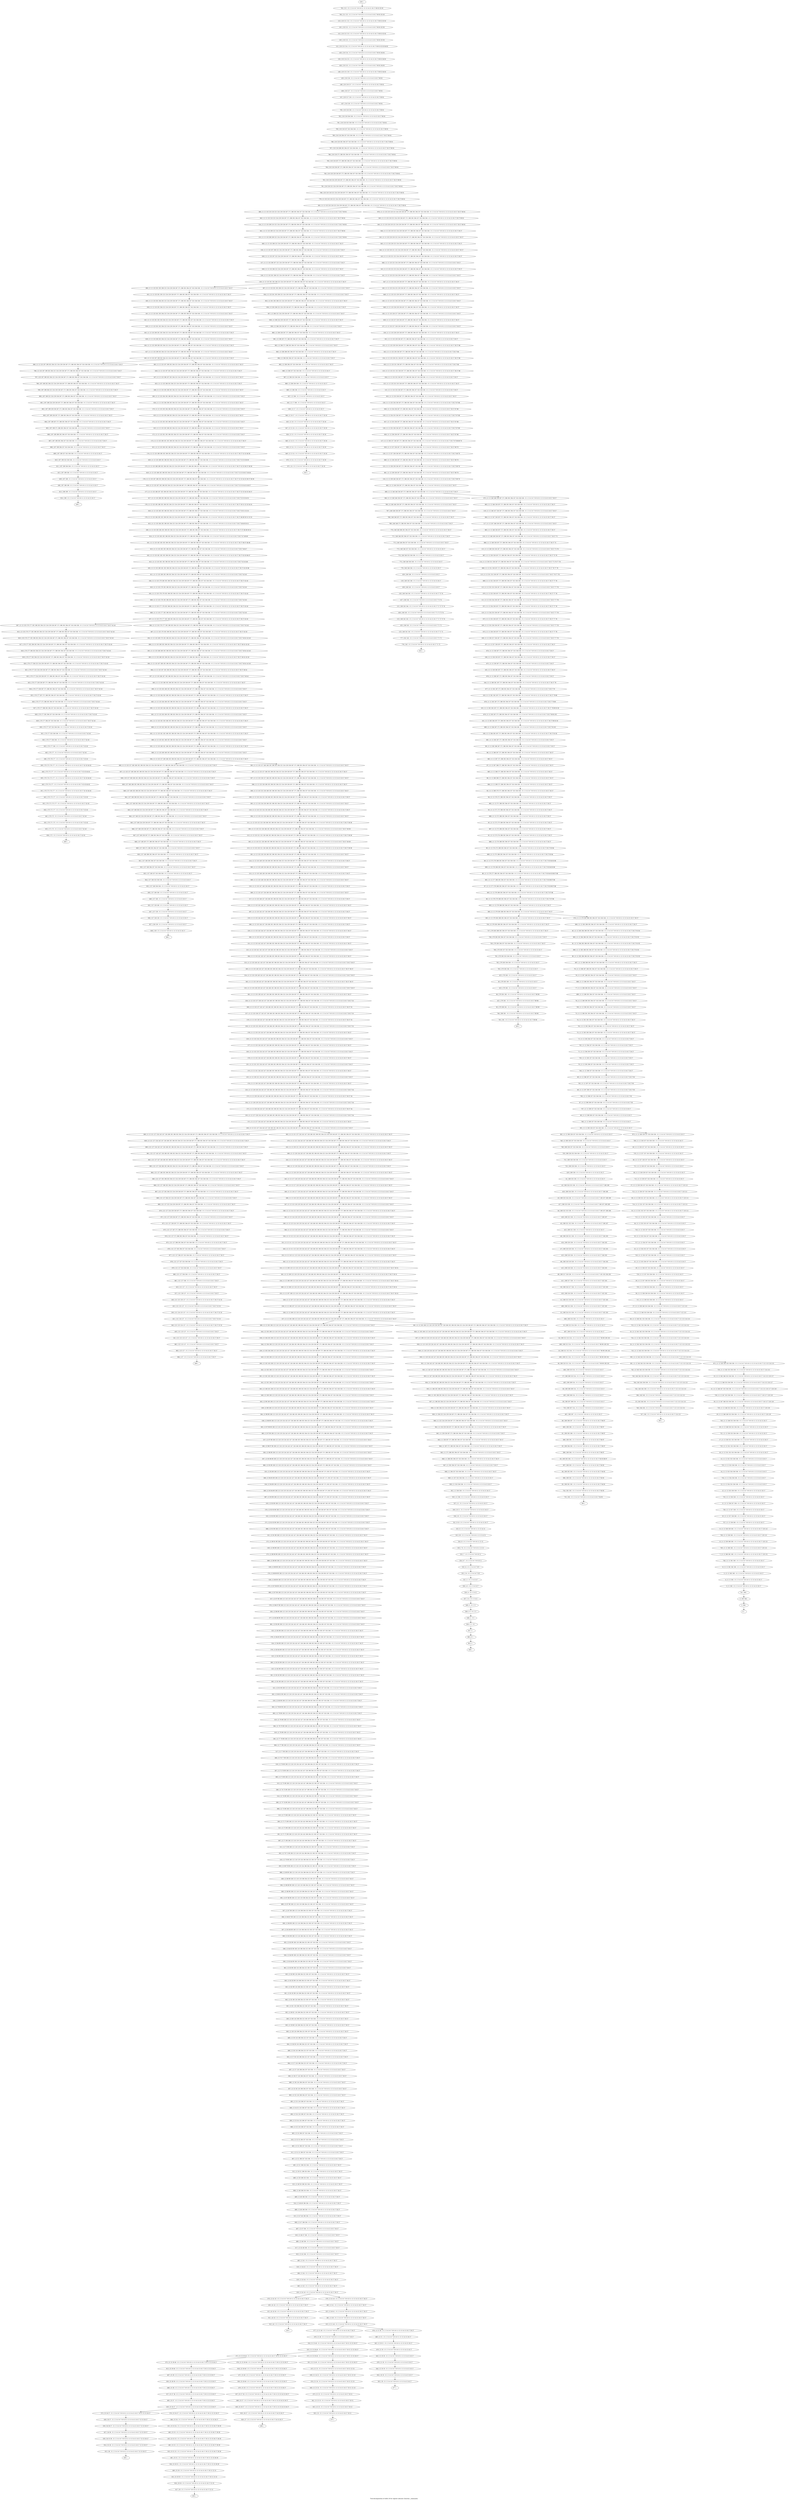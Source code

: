 digraph G {
graph [label="Tree-decomposition of width 28 for register allocator (function _commands)"]
0[label="0 | : "];
1[label="1 | 364 : "];
2[label="2 | 363 364 : "];
3[label="3 | 11 363 : 0 1 2 3 4 5 6 7 8 9 10 11 12 13 14 15 16 17 "];
4[label="4 | 11 12 363 : 0 1 2 3 4 5 6 7 8 9 10 11 12 13 14 15 16 17 "];
5[label="5 | 11 12 362 363 : 0 1 2 3 4 5 6 7 8 9 10 11 12 13 14 15 16 17 "];
6[label="6 | 11 12 361 362 363 : 0 1 2 3 4 5 6 7 8 9 10 11 12 13 14 15 16 17 "];
7[label="7 | 11 12 360 361 363 : 0 1 2 3 4 5 6 7 8 9 10 11 12 13 14 15 16 17 120 121 "];
8[label="8 | 11 12 359 360 363 : 0 1 2 3 4 5 6 7 8 9 10 11 12 13 14 15 16 17 120 121 "];
9[label="9 | 11 12 358 359 363 : 0 1 2 3 4 5 6 7 8 9 10 11 12 13 14 15 16 17 120 121 "];
10[label="10 | 11 12 357 358 363 : 0 1 2 3 4 5 6 7 8 9 10 11 12 13 14 15 16 17 "];
11[label="11 | 11 12 356 357 358 : 0 1 2 3 4 5 6 7 8 9 10 11 12 13 14 15 16 17 "];
12[label="12 | 11 12 355 356 358 : 0 1 2 3 4 5 6 7 8 9 10 11 12 13 14 15 16 17 "];
13[label="13 | 11 12 354 355 356 358 : 0 1 2 3 4 5 6 7 8 9 10 11 12 13 14 15 16 17 "];
14[label="14 | 11 12 353 354 356 358 : 0 1 2 3 4 5 6 7 8 9 10 11 12 13 14 15 16 17 "];
15[label="15 | 11 12 352 353 356 358 : 0 1 2 3 4 5 6 7 8 9 10 11 12 13 14 15 16 17 "];
16[label="16 | 11 12 351 352 353 356 358 : 0 1 2 3 4 5 6 7 8 9 10 11 12 13 14 15 16 17 "];
17[label="17 | 11 12 350 351 353 356 358 : 0 1 2 3 4 5 6 7 8 9 10 11 12 13 14 15 16 17 "];
18[label="18 | 11 12 349 350 353 356 358 : 0 1 2 3 4 5 6 7 8 9 10 11 12 13 14 15 16 17 "];
19[label="19 | 11 12 348 349 353 356 358 : 0 1 2 3 4 5 6 7 8 9 10 11 12 13 14 15 16 17 118 119 "];
20[label="20 | 11 12 347 348 353 356 358 : 0 1 2 3 4 5 6 7 8 9 10 11 12 13 14 15 16 17 116 117 118 119 "];
21[label="21 | 11 12 346 347 353 356 358 : 0 1 2 3 4 5 6 7 8 9 10 11 12 13 14 15 16 17 114 115 116 117 118 119 "];
22[label="22 | 11 12 345 346 353 356 358 : 0 1 2 3 4 5 6 7 8 9 10 11 12 13 14 15 16 17 114 115 116 117 "];
23[label="23 | 343 344 345 : 0 1 2 3 4 5 6 7 8 9 10 11 12 13 14 15 16 17 112 113 114 115 "];
24[label="24 | 11 12 342 343 353 356 358 : 0 1 2 3 4 5 6 7 8 9 10 11 12 13 14 15 16 17 112 113 114 115 "];
25[label="25 | 11 12 341 342 353 356 358 : 0 1 2 3 4 5 6 7 8 9 10 11 12 13 14 15 16 17 112 113 114 115 "];
26[label="26 | 11 12 340 341 353 356 358 : 0 1 2 3 4 5 6 7 8 9 10 11 12 13 14 15 16 17 112 113 114 115 "];
27[label="27 | 11 12 339 340 353 356 358 : 0 1 2 3 4 5 6 7 8 9 10 11 12 13 14 15 16 17 112 113 "];
28[label="28 | 11 12 338 339 353 356 358 : 0 1 2 3 4 5 6 7 8 9 10 11 12 13 14 15 16 17 "];
29[label="29 | 11 12 337 338 353 356 358 : 0 1 2 3 4 5 6 7 8 9 10 11 12 13 14 15 16 17 "];
30[label="30 | 11 12 336 337 353 356 358 : 0 1 2 3 4 5 6 7 8 9 10 11 12 13 14 15 16 17 "];
31[label="31 | 11 12 335 336 337 353 356 358 : 0 1 2 3 4 5 6 7 8 9 10 11 12 13 14 15 16 17 "];
32[label="32 | 11 12 334 335 337 353 356 358 : 0 1 2 3 4 5 6 7 8 9 10 11 12 13 14 15 16 17 "];
33[label="33 | 11 12 333 334 337 353 356 358 : 0 1 2 3 4 5 6 7 8 9 10 11 12 13 14 15 16 17 "];
34[label="34 | 11 12 332 333 337 353 356 358 : 0 1 2 3 4 5 6 7 8 9 10 11 12 13 14 15 16 17 "];
35[label="35 | 11 12 331 332 337 353 356 358 : 0 1 2 3 4 5 6 7 8 9 10 11 12 13 14 15 16 17 110 111 "];
36[label="36 | 11 12 330 331 337 353 356 358 : 0 1 2 3 4 5 6 7 8 9 10 11 12 13 14 15 16 17 110 111 "];
37[label="37 | 11 12 329 330 337 353 356 358 : 0 1 2 3 4 5 6 7 8 9 10 11 12 13 14 15 16 17 110 111 "];
38[label="38 | 11 12 328 329 337 353 356 358 : 0 1 2 3 4 5 6 7 8 9 10 11 12 13 14 15 16 17 "];
39[label="39 | 11 12 327 328 337 353 356 358 : 0 1 2 3 4 5 6 7 8 9 10 11 12 13 14 15 16 17 "];
40[label="40 | 11 12 326 327 337 353 356 358 : 0 1 2 3 4 5 6 7 8 9 10 11 12 13 14 15 16 17 "];
41[label="41 | 300 325 326 : 0 1 2 3 4 5 6 7 8 9 10 11 12 13 14 15 16 17 "];
42[label="42 | 300 324 325 326 : 0 1 2 3 4 5 6 7 8 9 10 11 12 13 14 15 16 17 108 109 "];
43[label="43 | 300 323 324 326 : 0 1 2 3 4 5 6 7 8 9 10 11 12 13 14 15 16 17 106 107 108 109 "];
44[label="44 | 300 322 323 326 : 0 1 2 3 4 5 6 7 8 9 10 11 12 13 14 15 16 17 106 107 108 109 "];
45[label="45 | 300 321 322 326 : 0 1 2 3 4 5 6 7 8 9 10 11 12 13 14 15 16 17 106 107 "];
46[label="46 | 300 320 321 326 : 0 1 2 3 4 5 6 7 8 9 10 11 12 13 14 15 16 17 104 105 "];
47[label="47 | 300 319 320 326 : 0 1 2 3 4 5 6 7 8 9 10 11 12 13 14 15 16 17 104 105 "];
48[label="48 | 300 318 319 326 : 0 1 2 3 4 5 6 7 8 9 10 11 12 13 14 15 16 17 104 105 "];
49[label="49 | 300 317 318 326 : 0 1 2 3 4 5 6 7 8 9 10 11 12 13 14 15 16 17 102 103 104 105 "];
50[label="50 | 300 316 317 326 : 0 1 2 3 4 5 6 7 8 9 10 11 12 13 14 15 16 17 102 103 "];
51[label="51 | 300 315 316 326 : 0 1 2 3 4 5 6 7 8 9 10 11 12 13 14 15 16 17 102 103 "];
52[label="52 | 300 314 315 326 : 0 1 2 3 4 5 6 7 8 9 10 11 12 13 14 15 16 17 102 103 "];
53[label="53 | 300 313 314 326 : 0 1 2 3 4 5 6 7 8 9 10 11 12 13 14 15 16 17 "];
54[label="54 | 300 312 313 314 : 0 1 2 3 4 5 6 7 8 9 10 11 12 13 14 15 16 17 98 99 100 101 "];
55[label="55 | 300 311 312 314 : 0 1 2 3 4 5 6 7 8 9 10 11 12 13 14 15 16 17 98 99 100 101 "];
56[label="56 | 300 310 311 314 : 0 1 2 3 4 5 6 7 8 9 10 11 12 13 14 15 16 17 98 99 100 101 "];
57[label="57 | 300 309 310 314 : 0 1 2 3 4 5 6 7 8 9 10 11 12 13 14 15 16 17 "];
58[label="58 | 300 308 309 314 : 0 1 2 3 4 5 6 7 8 9 10 11 12 13 14 15 16 17 "];
59[label="59 | 300 307 308 314 : 0 1 2 3 4 5 6 7 8 9 10 11 12 13 14 15 16 17 "];
60[label="60 | 300 306 307 : 0 1 2 3 4 5 6 7 8 9 10 11 12 13 14 15 16 17 96 97 "];
61[label="61 | 300 305 306 : 0 1 2 3 4 5 6 7 8 9 10 11 12 13 14 15 16 17 96 97 "];
62[label="62 | 300 304 305 : 0 1 2 3 4 5 6 7 8 9 10 11 12 13 14 15 16 17 96 97 "];
63[label="63 | 300 303 304 : 0 1 2 3 4 5 6 7 8 9 10 11 12 13 14 15 16 17 94 95 96 97 "];
64[label="64 | 300 302 303 : 0 1 2 3 4 5 6 7 8 9 10 11 12 13 14 15 16 17 94 95 "];
65[label="65 | 300 301 302 : 0 1 2 3 4 5 6 7 8 9 10 11 12 13 14 15 16 17 94 95 "];
66[label="66 | 11 12 299 300 337 353 356 358 : 0 1 2 3 4 5 6 7 8 9 10 11 12 13 14 15 16 17 "];
67[label="67 | 11 12 298 299 337 353 356 358 : 0 1 2 3 4 5 6 7 8 9 10 11 12 13 14 15 16 17 93 "];
68[label="68 | 11 12 297 298 337 353 356 358 : 0 1 2 3 4 5 6 7 8 9 10 11 12 13 14 15 16 17 26 27 93 "];
69[label="69 | 11 12 296 297 337 353 356 358 : 0 1 2 3 4 5 6 7 8 9 10 11 12 13 14 15 16 17 26 27 93 "];
70[label="70 | 11 12 295 296 337 353 356 358 : 0 1 2 3 4 5 6 7 8 9 10 11 12 13 14 15 16 17 26 27 "];
71[label="71 | 11 12 294 295 337 353 356 358 : 0 1 2 3 4 5 6 7 8 9 10 11 12 13 14 15 16 17 26 27 "];
72[label="72 | 11 12 293 294 337 353 356 358 : 0 1 2 3 4 5 6 7 8 9 10 11 12 13 14 15 16 17 26 27 "];
73[label="73 | 11 12 292 293 294 337 353 356 358 : 0 1 2 3 4 5 6 7 8 9 10 11 12 13 14 15 16 17 26 27 "];
74[label="74 | 11 12 291 292 294 337 353 356 358 : 0 1 2 3 4 5 6 7 8 9 10 11 12 13 14 15 16 17 26 27 "];
75[label="75 | 11 12 290 291 292 294 337 353 356 358 : 0 1 2 3 4 5 6 7 8 9 10 11 12 13 14 15 16 17 26 27 "];
76[label="76 | 11 12 289 290 292 294 337 353 356 358 : 0 1 2 3 4 5 6 7 8 9 10 11 12 13 14 15 16 17 26 27 "];
77[label="77 | 11 12 288 289 292 294 337 353 356 358 : 0 1 2 3 4 5 6 7 8 9 10 11 12 13 14 15 16 17 26 27 "];
78[label="78 | 11 12 287 288 292 294 337 353 356 358 : 0 1 2 3 4 5 6 7 8 9 10 11 12 13 14 15 16 17 26 27 "];
79[label="79 | 11 12 286 287 288 292 294 337 353 356 358 : 0 1 2 3 4 5 6 7 8 9 10 11 12 13 14 15 16 17 26 27 "];
80[label="80 | 11 12 285 286 288 292 294 337 353 356 358 : 0 1 2 3 4 5 6 7 8 9 10 11 12 13 14 15 16 17 26 27 91 92 "];
81[label="81 | 11 12 284 285 288 292 294 337 353 356 358 : 0 1 2 3 4 5 6 7 8 9 10 11 12 13 14 15 16 17 26 27 91 92 "];
82[label="82 | 11 12 283 284 288 292 294 337 353 356 358 : 0 1 2 3 4 5 6 7 8 9 10 11 12 13 14 15 16 17 26 27 91 92 "];
83[label="83 | 279 282 283 : 0 1 2 3 4 5 6 7 8 9 10 11 12 13 14 15 16 17 "];
84[label="84 | 279 281 282 : 0 1 2 3 4 5 6 7 8 9 10 11 12 13 14 15 16 17 89 90 "];
85[label="85 | 279 280 281 : 0 1 2 3 4 5 6 7 8 9 10 11 12 13 14 15 16 17 89 90 "];
86[label="86 | 11 12 278 279 288 292 294 337 353 356 358 : 0 1 2 3 4 5 6 7 8 9 10 11 12 13 14 15 16 17 26 27 87 88 "];
87[label="87 | 11 12 277 278 288 292 294 337 353 356 358 : 0 1 2 3 4 5 6 7 8 9 10 11 12 13 14 15 16 17 26 27 85 86 87 88 "];
88[label="88 | 11 12 276 277 288 292 294 337 353 356 358 : 0 1 2 3 4 5 6 7 8 9 10 11 12 13 14 15 16 17 26 27 83 84 85 86 87 88 "];
89[label="89 | 11 12 275 276 288 292 294 337 353 356 358 : 0 1 2 3 4 5 6 7 8 9 10 11 12 13 14 15 16 17 26 27 83 84 85 86 "];
90[label="90 | 11 12 274 275 288 292 294 337 353 356 358 : 0 1 2 3 4 5 6 7 8 9 10 11 12 13 14 15 16 17 26 27 83 84 "];
91[label="91 | 11 12 273 274 288 292 294 337 353 356 358 : 0 1 2 3 4 5 6 7 8 9 10 11 12 13 14 15 16 17 26 27 "];
92[label="92 | 11 12 272 273 288 292 294 337 353 356 358 : 0 1 2 3 4 5 6 7 8 9 10 11 12 13 14 15 16 17 26 27 "];
93[label="93 | 11 12 271 272 288 292 294 337 353 356 358 : 0 1 2 3 4 5 6 7 8 9 10 11 12 13 14 15 16 17 26 27 "];
94[label="94 | 11 12 270 271 288 292 294 337 353 356 358 : 0 1 2 3 4 5 6 7 8 9 10 11 12 13 14 15 16 17 26 27 "];
95[label="95 | 11 12 269 270 271 288 292 294 337 353 356 358 : 0 1 2 3 4 5 6 7 8 9 10 11 12 13 14 15 16 17 26 27 "];
96[label="96 | 11 12 268 269 271 288 292 294 337 353 356 358 : 0 1 2 3 4 5 6 7 8 9 10 11 12 13 14 15 16 17 26 27 "];
97[label="97 | 11 12 267 268 271 288 292 294 337 353 356 358 : 0 1 2 3 4 5 6 7 8 9 10 11 12 13 14 15 16 17 26 27 "];
98[label="98 | 11 12 266 267 271 288 292 294 337 353 356 358 : 0 1 2 3 4 5 6 7 8 9 10 11 12 13 14 15 16 17 26 27 "];
99[label="99 | 11 12 265 266 267 271 288 292 294 337 353 356 358 : 0 1 2 3 4 5 6 7 8 9 10 11 12 13 14 15 16 17 26 27 "];
100[label="100 | 11 12 264 265 267 271 288 292 294 337 353 356 358 : 0 1 2 3 4 5 6 7 8 9 10 11 12 13 14 15 16 17 26 27 81 82 "];
101[label="101 | 11 12 263 264 267 271 288 292 294 337 353 356 358 : 0 1 2 3 4 5 6 7 8 9 10 11 12 13 14 15 16 17 26 27 80 81 82 "];
102[label="102 | 11 12 262 263 267 271 288 292 294 337 353 356 358 : 0 1 2 3 4 5 6 7 8 9 10 11 12 13 14 15 16 17 26 27 79 80 81 82 "];
103[label="103 | 11 12 261 262 267 271 288 292 294 337 353 356 358 : 0 1 2 3 4 5 6 7 8 9 10 11 12 13 14 15 16 17 26 27 79 80 "];
104[label="104 | 11 12 260 261 267 271 288 292 294 337 353 356 358 : 0 1 2 3 4 5 6 7 8 9 10 11 12 13 14 15 16 17 26 27 79 "];
105[label="105 | 11 12 259 260 267 271 288 292 294 337 353 356 358 : 0 1 2 3 4 5 6 7 8 9 10 11 12 13 14 15 16 17 26 27 "];
106[label="106 | 11 12 258 259 267 271 288 292 294 337 353 356 358 : 0 1 2 3 4 5 6 7 8 9 10 11 12 13 14 15 16 17 26 27 "];
107[label="107 | 11 12 257 258 267 271 288 292 294 337 353 356 358 : 0 1 2 3 4 5 6 7 8 9 10 11 12 13 14 15 16 17 26 27 "];
108[label="108 | 11 12 256 257 258 267 271 288 292 294 337 353 356 358 : 0 1 2 3 4 5 6 7 8 9 10 11 12 13 14 15 16 17 26 27 77 78 "];
109[label="109 | 11 12 255 256 258 267 271 288 292 294 337 353 356 358 : 0 1 2 3 4 5 6 7 8 9 10 11 12 13 14 15 16 17 26 27 77 78 "];
110[label="110 | 11 12 254 255 258 267 271 288 292 294 337 353 356 358 : 0 1 2 3 4 5 6 7 8 9 10 11 12 13 14 15 16 17 26 27 77 78 "];
111[label="111 | 11 12 253 254 258 267 271 288 292 294 337 353 356 358 : 0 1 2 3 4 5 6 7 8 9 10 11 12 13 14 15 16 17 26 27 77 78 "];
112[label="112 | 11 12 252 253 258 267 271 288 292 294 337 353 356 358 : 0 1 2 3 4 5 6 7 8 9 10 11 12 13 14 15 16 17 26 27 77 78 "];
113[label="113 | 11 12 251 252 258 267 271 288 292 294 337 353 356 358 : 0 1 2 3 4 5 6 7 8 9 10 11 12 13 14 15 16 17 26 27 76 77 78 "];
114[label="114 | 11 12 250 251 258 267 271 288 292 294 337 353 356 358 : 0 1 2 3 4 5 6 7 8 9 10 11 12 13 14 15 16 17 26 27 75 76 77 78 "];
115[label="115 | 11 12 249 250 258 267 271 288 292 294 337 353 356 358 : 0 1 2 3 4 5 6 7 8 9 10 11 12 13 14 15 16 17 26 27 75 76 "];
116[label="116 | 11 12 248 249 258 267 271 288 292 294 337 353 356 358 : 0 1 2 3 4 5 6 7 8 9 10 11 12 13 14 15 16 17 26 27 75 "];
117[label="117 | 11 12 247 248 258 267 271 288 292 294 337 353 356 358 : 0 1 2 3 4 5 6 7 8 9 10 11 12 13 14 15 16 17 26 27 "];
118[label="118 | 11 12 246 247 258 267 271 288 292 294 337 353 356 358 : 0 1 2 3 4 5 6 7 8 9 10 11 12 13 14 15 16 17 26 27 "];
119[label="119 | 240 245 246 : 0 1 2 3 4 5 6 7 8 9 10 11 12 13 14 15 16 17 "];
120[label="120 | 240 244 245 : 0 1 2 3 4 5 6 7 8 9 10 11 12 13 14 15 16 17 73 74 "];
121[label="121 | 240 243 244 : 0 1 2 3 4 5 6 7 8 9 10 11 12 13 14 15 16 17 71 72 73 74 "];
122[label="122 | 240 242 243 : 0 1 2 3 4 5 6 7 8 9 10 11 12 13 14 15 16 17 71 72 73 74 "];
123[label="123 | 240 241 242 : 0 1 2 3 4 5 6 7 8 9 10 11 12 13 14 15 16 17 71 72 "];
124[label="124 | 11 12 239 240 258 267 271 288 292 294 337 353 356 358 : 0 1 2 3 4 5 6 7 8 9 10 11 12 13 14 15 16 17 26 27 69 70 "];
125[label="125 | 11 12 238 239 258 267 271 288 292 294 337 353 356 358 : 0 1 2 3 4 5 6 7 8 9 10 11 12 13 14 15 16 17 26 27 69 70 "];
126[label="126 | 11 12 237 238 258 267 271 288 292 294 337 353 356 358 : 0 1 2 3 4 5 6 7 8 9 10 11 12 13 14 15 16 17 26 27 69 70 "];
127[label="127 | 11 12 236 237 258 267 271 288 292 294 337 353 356 358 : 0 1 2 3 4 5 6 7 8 9 10 11 12 13 14 15 16 17 26 27 67 68 69 70 "];
128[label="128 | 11 12 235 236 258 267 271 288 292 294 337 353 356 358 : 0 1 2 3 4 5 6 7 8 9 10 11 12 13 14 15 16 17 26 27 67 68 "];
129[label="129 | 11 12 234 235 258 267 271 288 292 294 337 353 356 358 : 0 1 2 3 4 5 6 7 8 9 10 11 12 13 14 15 16 17 26 27 67 68 "];
130[label="130 | 11 12 233 234 258 267 271 288 292 294 337 353 356 358 : 0 1 2 3 4 5 6 7 8 9 10 11 12 13 14 15 16 17 26 27 67 68 "];
131[label="131 | 11 12 133 233 258 267 271 288 292 294 337 353 356 358 : 0 1 2 3 4 5 6 7 8 9 10 11 12 13 14 15 16 17 26 27 "];
132[label="132 | 11 12 133 232 233 258 267 271 288 292 294 337 353 356 358 : 0 1 2 3 4 5 6 7 8 9 10 11 12 13 14 15 16 17 26 27 "];
133[label="133 | 11 12 133 231 232 258 267 271 288 292 294 337 353 356 358 : 0 1 2 3 4 5 6 7 8 9 10 11 12 13 14 15 16 17 26 27 66 "];
134[label="134 | 11 12 133 230 231 258 267 271 288 292 294 337 353 356 358 : 0 1 2 3 4 5 6 7 8 9 10 11 12 13 14 15 16 17 26 27 66 "];
135[label="135 | 11 12 133 229 230 258 267 271 288 292 294 337 353 356 358 : 0 1 2 3 4 5 6 7 8 9 10 11 12 13 14 15 16 17 26 27 66 "];
136[label="136 | 11 12 133 228 229 258 267 271 288 292 294 337 353 356 358 : 0 1 2 3 4 5 6 7 8 9 10 11 12 13 14 15 16 17 26 27 "];
137[label="137 | 11 12 133 227 228 229 258 267 271 288 292 294 337 353 356 358 : 0 1 2 3 4 5 6 7 8 9 10 11 12 13 14 15 16 17 26 27 "];
138[label="138 | 11 12 133 226 227 229 258 267 271 288 292 294 337 353 356 358 : 0 1 2 3 4 5 6 7 8 9 10 11 12 13 14 15 16 17 26 27 "];
139[label="139 | 11 12 133 225 226 229 258 267 271 288 292 294 337 353 356 358 : 0 1 2 3 4 5 6 7 8 9 10 11 12 13 14 15 16 17 26 27 "];
140[label="140 | 11 12 133 224 225 229 258 267 271 288 292 294 337 353 356 358 : 0 1 2 3 4 5 6 7 8 9 10 11 12 13 14 15 16 17 26 27 "];
141[label="141 | 11 12 133 223 224 229 258 267 271 288 292 294 337 353 356 358 : 0 1 2 3 4 5 6 7 8 9 10 11 12 13 14 15 16 17 26 27 "];
142[label="142 | 11 12 133 222 223 224 229 258 267 271 288 292 294 337 353 356 358 : 0 1 2 3 4 5 6 7 8 9 10 11 12 13 14 15 16 17 26 27 "];
143[label="143 | 11 12 133 221 222 224 229 258 267 271 288 292 294 337 353 356 358 : 0 1 2 3 4 5 6 7 8 9 10 11 12 13 14 15 16 17 26 27 "];
144[label="144 | 11 12 133 220 221 222 224 229 258 267 271 288 292 294 337 353 356 358 : 0 1 2 3 4 5 6 7 8 9 10 11 12 13 14 15 16 17 26 27 "];
145[label="145 | 11 12 133 219 220 222 224 229 258 267 271 288 292 294 337 353 356 358 : 0 1 2 3 4 5 6 7 8 9 10 11 12 13 14 15 16 17 26 27 "];
146[label="146 | 11 12 133 218 219 222 224 229 258 267 271 288 292 294 337 353 356 358 : 0 1 2 3 4 5 6 7 8 9 10 11 12 13 14 15 16 17 26 27 60 61 "];
147[label="147 | 210 217 218 : 0 1 2 3 4 5 6 7 8 9 10 11 12 13 14 15 16 17 60 61 "];
148[label="148 | 210 216 217 : 0 1 2 3 4 5 6 7 8 9 10 11 12 13 14 15 16 17 60 61 "];
149[label="149 | 210 215 216 : 0 1 2 3 4 5 6 7 8 9 10 11 12 13 14 15 16 17 60 61 64 65 "];
150[label="150 | 210 214 215 : 0 1 2 3 4 5 6 7 8 9 10 11 12 13 14 15 16 17 60 61 64 65 "];
151[label="151 | 210 213 214 : 0 1 2 3 4 5 6 7 8 9 10 11 12 13 14 15 16 17 60 61 62 63 64 65 "];
152[label="152 | 210 212 213 : 0 1 2 3 4 5 6 7 8 9 10 11 12 13 14 15 16 17 60 61 62 63 "];
153[label="153 | 210 211 212 : 0 1 2 3 4 5 6 7 8 9 10 11 12 13 14 15 16 17 60 61 62 63 "];
154[label="154 | 11 12 133 209 210 222 224 229 258 267 271 288 292 294 337 353 356 358 : 0 1 2 3 4 5 6 7 8 9 10 11 12 13 14 15 16 17 26 27 60 61 "];
155[label="155 | 11 12 133 208 209 222 224 229 258 267 271 288 292 294 337 353 356 358 : 0 1 2 3 4 5 6 7 8 9 10 11 12 13 14 15 16 17 26 27 60 61 "];
156[label="156 | 11 12 133 207 208 222 224 229 258 267 271 288 292 294 337 353 356 358 : 0 1 2 3 4 5 6 7 8 9 10 11 12 13 14 15 16 17 26 27 "];
157[label="157 | 11 12 133 206 207 222 224 229 258 267 271 288 292 294 337 353 356 358 : 0 1 2 3 4 5 6 7 8 9 10 11 12 13 14 15 16 17 26 27 "];
158[label="158 | 11 12 133 201 206 222 224 229 258 267 271 288 292 294 337 353 356 358 : 0 1 2 3 4 5 6 7 8 9 10 11 12 13 14 15 16 17 26 27 "];
159[label="159 | 11 12 133 201 205 206 222 224 229 258 267 271 288 292 294 337 353 356 358 : 0 1 2 3 4 5 6 7 8 9 10 11 12 13 14 15 16 17 26 27 "];
160[label="160 | 11 12 133 201 204 205 222 224 229 258 267 271 288 292 294 337 353 356 358 : 0 1 2 3 4 5 6 7 8 9 10 11 12 13 14 15 16 17 26 27 "];
161[label="161 | 11 12 133 201 203 204 222 224 229 258 267 271 288 292 294 337 353 356 358 : 0 1 2 3 4 5 6 7 8 9 10 11 12 13 14 15 16 17 26 27 "];
162[label="162 | 11 12 133 201 202 203 204 222 224 229 258 267 271 288 292 294 337 353 356 358 : 0 1 2 3 4 5 6 7 8 9 10 11 12 13 14 15 16 17 26 27 "];
163[label="163 | 11 12 133 200 201 202 204 222 224 229 258 267 271 288 292 294 337 353 356 358 : 0 1 2 3 4 5 6 7 8 9 10 11 12 13 14 15 16 17 26 27 "];
164[label="164 | 11 12 133 199 200 202 204 222 224 229 258 267 271 288 292 294 337 353 356 358 : 0 1 2 3 4 5 6 7 8 9 10 11 12 13 14 15 16 17 26 27 "];
165[label="165 | 11 12 133 197 199 202 204 222 224 229 258 267 271 288 292 294 337 353 356 358 : 0 1 2 3 4 5 6 7 8 9 10 11 12 13 14 15 16 17 26 27 "];
166[label="166 | 197 198 199 : 0 1 2 3 4 5 6 7 8 9 10 11 12 13 14 15 16 17 "];
167[label="167 | 11 12 133 196 197 202 204 222 224 229 258 267 271 288 292 294 337 353 356 358 : 0 1 2 3 4 5 6 7 8 9 10 11 12 13 14 15 16 17 26 27 "];
168[label="168 | 11 12 133 195 196 202 204 222 224 229 258 267 271 288 292 294 337 353 356 358 : 0 1 2 3 4 5 6 7 8 9 10 11 12 13 14 15 16 17 26 27 "];
169[label="169 | 11 12 133 194 195 196 202 204 222 224 229 258 267 271 288 292 294 337 353 356 358 : 0 1 2 3 4 5 6 7 8 9 10 11 12 13 14 15 16 17 26 27 "];
170[label="170 | 11 12 133 193 194 196 202 204 222 224 229 258 267 271 288 292 294 337 353 356 358 : 0 1 2 3 4 5 6 7 8 9 10 11 12 13 14 15 16 17 26 27 "];
171[label="171 | 11 12 133 192 193 196 202 204 222 224 229 258 267 271 288 292 294 337 353 356 358 : 0 1 2 3 4 5 6 7 8 9 10 11 12 13 14 15 16 17 26 27 "];
172[label="172 | 11 12 133 191 192 196 202 204 222 224 229 258 267 271 288 292 294 337 353 356 358 : 0 1 2 3 4 5 6 7 8 9 10 11 12 13 14 15 16 17 26 27 "];
173[label="173 | 11 12 133 190 191 192 196 202 204 222 224 229 258 267 271 288 292 294 337 353 356 358 : 0 1 2 3 4 5 6 7 8 9 10 11 12 13 14 15 16 17 26 27 "];
174[label="174 | 11 12 133 189 190 192 196 202 204 222 224 229 258 267 271 288 292 294 337 353 356 358 : 0 1 2 3 4 5 6 7 8 9 10 11 12 13 14 15 16 17 26 27 52 53 58 59 "];
175[label="175 | 11 12 133 188 189 192 196 202 204 222 224 229 258 267 271 288 292 294 337 353 356 358 : 0 1 2 3 4 5 6 7 8 9 10 11 12 13 14 15 16 17 26 27 52 53 56 57 58 59 "];
176[label="176 | 11 12 133 187 188 192 196 202 204 222 224 229 258 267 271 288 292 294 337 353 356 358 : 0 1 2 3 4 5 6 7 8 9 10 11 12 13 14 15 16 17 26 27 52 53 54 55 56 57 58 59 "];
177[label="177 | 11 12 133 186 187 192 196 202 204 222 224 229 258 267 271 288 292 294 337 353 356 358 : 0 1 2 3 4 5 6 7 8 9 10 11 12 13 14 15 16 17 26 27 52 53 54 55 56 57 "];
178[label="178 | 11 12 133 185 186 192 196 202 204 222 224 229 258 267 271 288 292 294 337 353 356 358 : 0 1 2 3 4 5 6 7 8 9 10 11 12 13 14 15 16 17 26 27 50 51 52 53 54 55 "];
179[label="179 | 11 12 133 184 185 192 196 202 204 222 224 229 258 267 271 288 292 294 337 353 356 358 : 0 1 2 3 4 5 6 7 8 9 10 11 12 13 14 15 16 17 26 27 48 49 50 51 52 53 "];
180[label="180 | 11 12 133 183 184 192 196 202 204 222 224 229 258 267 271 288 292 294 337 353 356 358 : 0 1 2 3 4 5 6 7 8 9 10 11 12 13 14 15 16 17 26 27 47 48 49 50 51 "];
181[label="181 | 11 12 133 182 183 192 196 202 204 222 224 229 258 267 271 288 292 294 337 353 356 358 : 0 1 2 3 4 5 6 7 8 9 10 11 12 13 14 15 16 17 26 27 46 47 48 49 "];
182[label="182 | 11 12 133 181 182 192 196 202 204 222 224 229 258 267 271 288 292 294 337 353 356 358 : 0 1 2 3 4 5 6 7 8 9 10 11 12 13 14 15 16 17 26 27 42 43 46 47 "];
183[label="183 | 11 12 133 180 181 192 196 202 204 222 224 229 258 267 271 288 292 294 337 353 356 358 : 0 1 2 3 4 5 6 7 8 9 10 11 12 13 14 15 16 17 26 27 42 43 46 "];
184[label="184 | 11 12 133 179 180 192 196 202 204 222 224 229 258 267 271 288 292 294 337 353 356 358 : 0 1 2 3 4 5 6 7 8 9 10 11 12 13 14 15 16 17 26 27 42 43 "];
185[label="185 | 11 12 133 178 179 192 196 202 204 222 224 229 258 267 271 288 292 294 337 353 356 358 : 0 1 2 3 4 5 6 7 8 9 10 11 12 13 14 15 16 17 26 27 42 43 "];
186[label="186 | 11 12 133 177 178 192 196 202 204 222 224 229 258 267 271 288 292 294 337 353 356 358 : 0 1 2 3 4 5 6 7 8 9 10 11 12 13 14 15 16 17 26 27 42 43 "];
187[label="187 | 11 12 133 170 177 192 196 202 204 222 224 229 258 267 271 288 292 294 337 353 356 358 : 0 1 2 3 4 5 6 7 8 9 10 11 12 13 14 15 16 17 26 27 42 43 "];
188[label="188 | 170 176 177 : 0 1 2 3 4 5 6 7 8 9 10 11 12 13 14 15 16 17 42 43 "];
189[label="189 | 170 175 176 177 : 0 1 2 3 4 5 6 7 8 9 10 11 12 13 14 15 16 17 42 43 44 45 "];
190[label="190 | 170 174 175 177 : 0 1 2 3 4 5 6 7 8 9 10 11 12 13 14 15 16 17 42 43 44 45 "];
191[label="191 | 170 173 174 177 : 0 1 2 3 4 5 6 7 8 9 10 11 12 13 14 15 16 17 42 43 44 45 "];
192[label="192 | 170 172 173 177 : 0 1 2 3 4 5 6 7 8 9 10 11 12 13 14 15 16 17 42 43 "];
193[label="193 | 170 171 172 : 0 1 2 3 4 5 6 7 8 9 10 11 12 13 14 15 16 17 42 43 "];
194[label="194 | 11 12 133 169 170 192 196 202 204 222 224 229 258 267 271 288 292 294 337 353 356 358 : 0 1 2 3 4 5 6 7 8 9 10 11 12 13 14 15 16 17 26 27 40 41 42 43 "];
195[label="195 | 11 12 133 168 169 192 196 202 204 222 224 229 258 267 271 288 292 294 337 353 356 358 : 0 1 2 3 4 5 6 7 8 9 10 11 12 13 14 15 16 17 26 27 40 41 42 43 "];
196[label="196 | 11 12 133 167 168 192 196 202 204 222 224 229 258 267 271 288 292 294 337 353 356 358 : 0 1 2 3 4 5 6 7 8 9 10 11 12 13 14 15 16 17 26 27 40 41 42 43 "];
197[label="197 | 11 12 133 166 167 192 196 202 204 222 224 229 258 267 271 288 292 294 337 353 356 358 : 0 1 2 3 4 5 6 7 8 9 10 11 12 13 14 15 16 17 26 27 40 41 "];
198[label="198 | 11 12 133 165 166 192 196 202 204 222 224 229 258 267 271 288 292 294 337 353 356 358 : 0 1 2 3 4 5 6 7 8 9 10 11 12 13 14 15 16 17 26 27 "];
199[label="199 | 11 12 133 164 165 166 192 196 202 204 222 224 229 258 267 271 288 292 294 337 353 356 358 : 0 1 2 3 4 5 6 7 8 9 10 11 12 13 14 15 16 17 26 27 "];
200[label="200 | 11 12 133 163 164 166 192 196 202 204 222 224 229 258 267 271 288 292 294 337 353 356 358 : 0 1 2 3 4 5 6 7 8 9 10 11 12 13 14 15 16 17 26 27 "];
201[label="201 | 11 12 133 162 163 166 192 196 202 204 222 224 229 258 267 271 288 292 294 337 353 356 358 : 0 1 2 3 4 5 6 7 8 9 10 11 12 13 14 15 16 17 26 27 "];
202[label="202 | 11 12 133 161 162 166 192 196 202 204 222 224 229 258 267 271 288 292 294 337 353 356 358 : 0 1 2 3 4 5 6 7 8 9 10 11 12 13 14 15 16 17 26 27 "];
203[label="203 | 11 12 133 160 161 166 192 196 202 204 222 224 229 258 267 271 288 292 294 337 353 356 358 : 0 1 2 3 4 5 6 7 8 9 10 11 12 13 14 15 16 17 26 27 "];
204[label="204 | 11 12 133 157 160 166 192 196 202 204 222 224 229 258 267 271 288 292 294 337 353 356 358 : 0 1 2 3 4 5 6 7 8 9 10 11 12 13 14 15 16 17 26 27 "];
205[label="205 | 157 159 160 : 0 1 2 3 4 5 6 7 8 9 10 11 12 13 14 15 16 17 "];
206[label="206 | 157 158 159 : 0 1 2 3 4 5 6 7 8 9 10 11 12 13 14 15 16 17 "];
207[label="207 | 11 12 133 156 157 166 192 196 202 204 222 224 229 258 267 271 288 292 294 337 353 356 358 : 0 1 2 3 4 5 6 7 8 9 10 11 12 13 14 15 16 17 26 27 "];
208[label="208 | 11 12 133 155 156 166 192 196 202 204 222 224 229 258 267 271 288 292 294 337 353 356 358 : 0 1 2 3 4 5 6 7 8 9 10 11 12 13 14 15 16 17 26 27 "];
209[label="209 | 11 12 133 154 155 156 166 192 196 202 204 222 224 229 258 267 271 288 292 294 337 353 356 358 : 0 1 2 3 4 5 6 7 8 9 10 11 12 13 14 15 16 17 26 27 "];
210[label="210 | 11 12 133 153 154 156 166 192 196 202 204 222 224 229 258 267 271 288 292 294 337 353 356 358 : 0 1 2 3 4 5 6 7 8 9 10 11 12 13 14 15 16 17 26 27 "];
211[label="211 | 11 12 133 152 153 156 166 192 196 202 204 222 224 229 258 267 271 288 292 294 337 353 356 358 : 0 1 2 3 4 5 6 7 8 9 10 11 12 13 14 15 16 17 26 27 38 39 "];
212[label="212 | 11 12 133 151 152 156 166 192 196 202 204 222 224 229 258 267 271 288 292 294 337 353 356 358 : 0 1 2 3 4 5 6 7 8 9 10 11 12 13 14 15 16 17 26 27 38 39 "];
213[label="213 | 11 12 133 150 151 156 166 192 196 202 204 222 224 229 258 267 271 288 292 294 337 353 356 358 : 0 1 2 3 4 5 6 7 8 9 10 11 12 13 14 15 16 17 26 27 38 39 "];
214[label="214 | 11 12 133 149 150 156 166 192 196 202 204 222 224 229 258 267 271 288 292 294 337 353 356 358 : 0 1 2 3 4 5 6 7 8 9 10 11 12 13 14 15 16 17 26 27 "];
215[label="215 | 11 12 133 148 149 156 166 192 196 202 204 222 224 229 258 267 271 288 292 294 337 353 356 358 : 0 1 2 3 4 5 6 7 8 9 10 11 12 13 14 15 16 17 26 27 "];
216[label="216 | 11 12 133 147 148 156 166 192 196 202 204 222 224 229 258 267 271 288 292 294 337 353 356 358 : 0 1 2 3 4 5 6 7 8 9 10 11 12 13 14 15 16 17 26 27 "];
217[label="217 | 11 12 133 146 147 156 166 192 196 202 204 222 224 229 258 267 271 288 292 294 337 353 356 358 : 0 1 2 3 4 5 6 7 8 9 10 11 12 13 14 15 16 17 26 27 "];
218[label="218 | 11 12 133 145 146 147 156 166 192 196 202 204 222 224 229 258 267 271 288 292 294 337 353 356 358 : 0 1 2 3 4 5 6 7 8 9 10 11 12 13 14 15 16 17 26 27 "];
219[label="219 | 11 12 133 144 145 147 156 166 192 196 202 204 222 224 229 258 267 271 288 292 294 337 353 356 358 : 0 1 2 3 4 5 6 7 8 9 10 11 12 13 14 15 16 17 26 27 "];
220[label="220 | 11 12 133 143 144 147 156 166 192 196 202 204 222 224 229 258 267 271 288 292 294 337 353 356 358 : 0 1 2 3 4 5 6 7 8 9 10 11 12 13 14 15 16 17 26 27 "];
221[label="221 | 11 12 133 142 143 147 156 166 192 196 202 204 222 224 229 258 267 271 288 292 294 337 353 356 358 : 0 1 2 3 4 5 6 7 8 9 10 11 12 13 14 15 16 17 26 27 "];
222[label="222 | 11 12 133 141 142 143 147 156 166 192 196 202 204 222 224 229 258 267 271 288 292 294 337 353 356 358 : 0 1 2 3 4 5 6 7 8 9 10 11 12 13 14 15 16 17 26 27 "];
223[label="223 | 11 12 133 140 141 143 147 156 166 192 196 202 204 222 224 229 258 267 271 288 292 294 337 353 356 358 : 0 1 2 3 4 5 6 7 8 9 10 11 12 13 14 15 16 17 26 27 36 37 "];
224[label="224 | 11 12 133 139 140 143 147 156 166 192 196 202 204 222 224 229 258 267 271 288 292 294 337 353 356 358 : 0 1 2 3 4 5 6 7 8 9 10 11 12 13 14 15 16 17 26 27 36 37 "];
225[label="225 | 11 12 133 138 139 143 147 156 166 192 196 202 204 222 224 229 258 267 271 288 292 294 337 353 356 358 : 0 1 2 3 4 5 6 7 8 9 10 11 12 13 14 15 16 17 26 27 36 37 "];
226[label="226 | 11 12 133 137 138 143 147 156 166 192 196 202 204 222 224 229 258 267 271 288 292 294 337 353 356 358 : 0 1 2 3 4 5 6 7 8 9 10 11 12 13 14 15 16 17 26 27 35 "];
227[label="227 | 11 12 133 136 137 143 147 156 166 192 196 202 204 222 224 229 258 267 271 288 292 294 337 353 356 358 : 0 1 2 3 4 5 6 7 8 9 10 11 12 13 14 15 16 17 26 27 35 "];
228[label="228 | 11 12 133 135 136 143 147 156 166 192 196 202 204 222 224 229 258 267 271 288 292 294 337 353 356 358 : 0 1 2 3 4 5 6 7 8 9 10 11 12 13 14 15 16 17 26 27 35 "];
229[label="229 | 11 12 133 134 135 143 147 156 166 192 196 202 204 222 224 229 258 267 271 288 292 294 337 353 356 358 : 0 1 2 3 4 5 6 7 8 9 10 11 12 13 14 15 16 17 26 27 "];
230[label="230 | 11 12 132 133 134 143 147 156 166 192 196 202 204 222 224 229 258 267 271 288 292 294 337 353 356 358 : 0 1 2 3 4 5 6 7 8 9 10 11 12 13 14 15 16 17 26 27 "];
231[label="231 | 11 12 131 132 134 143 147 156 166 192 196 202 204 222 224 229 258 267 271 288 292 294 337 353 356 358 : 0 1 2 3 4 5 6 7 8 9 10 11 12 13 14 15 16 17 26 27 "];
232[label="232 | 11 12 130 131 134 143 147 156 166 192 196 202 204 222 224 229 258 267 271 288 292 294 337 353 356 358 : 0 1 2 3 4 5 6 7 8 9 10 11 12 13 14 15 16 17 26 27 "];
233[label="233 | 11 12 129 130 134 143 147 156 166 192 196 202 204 222 224 229 258 267 271 288 292 294 337 353 356 358 : 0 1 2 3 4 5 6 7 8 9 10 11 12 13 14 15 16 17 26 27 34 "];
234[label="234 | 11 12 128 129 134 143 147 156 166 192 196 202 204 222 224 229 258 267 271 288 292 294 337 353 356 358 : 0 1 2 3 4 5 6 7 8 9 10 11 12 13 14 15 16 17 26 27 34 "];
235[label="235 | 11 12 127 128 134 143 147 156 166 192 196 202 204 222 224 229 258 267 271 288 292 294 337 353 356 358 : 0 1 2 3 4 5 6 7 8 9 10 11 12 13 14 15 16 17 26 27 34 "];
236[label="236 | 11 12 121 127 134 143 147 156 166 192 196 202 204 222 224 229 258 267 271 288 292 294 337 353 356 358 : 0 1 2 3 4 5 6 7 8 9 10 11 12 13 14 15 16 17 26 27 "];
237[label="237 | 121 126 127 : 0 1 2 3 4 5 6 7 8 9 10 11 12 13 14 15 16 17 26 27 "];
238[label="238 | 121 125 126 127 : 0 1 2 3 4 5 6 7 8 9 10 11 12 13 14 15 16 17 26 27 32 33 "];
239[label="239 | 121 124 125 127 : 0 1 2 3 4 5 6 7 8 9 10 11 12 13 14 15 16 17 26 27 32 33 "];
240[label="240 | 121 123 124 127 : 0 1 2 3 4 5 6 7 8 9 10 11 12 13 14 15 16 17 26 27 32 33 "];
241[label="241 | 121 122 123 127 : 0 1 2 3 4 5 6 7 8 9 10 11 12 13 14 15 16 17 26 27 "];
242[label="242 | 11 12 120 121 134 143 147 156 166 192 196 202 204 222 224 229 258 267 271 288 292 294 337 353 356 358 : 0 1 2 3 4 5 6 7 8 9 10 11 12 13 14 15 16 17 26 27 "];
243[label="243 | 11 12 119 120 134 143 147 156 166 192 196 202 204 222 224 229 258 267 271 288 292 294 337 353 356 358 : 0 1 2 3 4 5 6 7 8 9 10 11 12 13 14 15 16 17 26 27 "];
244[label="244 | 11 12 118 119 134 143 147 156 166 192 196 202 204 222 224 229 258 267 271 288 292 294 337 353 356 358 : 0 1 2 3 4 5 6 7 8 9 10 11 12 13 14 15 16 17 26 27 "];
245[label="245 | 11 12 117 118 119 134 143 147 156 166 192 196 202 204 222 224 229 258 267 271 288 292 294 337 353 356 358 : 0 1 2 3 4 5 6 7 8 9 10 11 12 13 14 15 16 17 26 27 "];
246[label="246 | 11 12 116 117 119 134 143 147 156 166 192 196 202 204 222 224 229 258 267 271 288 292 294 337 353 356 358 : 0 1 2 3 4 5 6 7 8 9 10 11 12 13 14 15 16 17 26 27 "];
247[label="247 | 11 12 115 116 119 134 143 147 156 166 192 196 202 204 222 224 229 258 267 271 288 292 294 337 353 356 358 : 0 1 2 3 4 5 6 7 8 9 10 11 12 13 14 15 16 17 26 27 "];
248[label="248 | 11 12 114 115 116 119 134 143 147 156 166 192 196 202 204 222 224 229 258 267 271 288 292 294 337 353 356 358 : 0 1 2 3 4 5 6 7 8 9 10 11 12 13 14 15 16 17 26 27 "];
249[label="249 | 11 12 113 114 116 119 134 143 147 156 166 192 196 202 204 222 224 229 258 267 271 288 292 294 337 353 356 358 : 0 1 2 3 4 5 6 7 8 9 10 11 12 13 14 15 16 17 26 27 "];
250[label="250 | 11 12 112 113 116 119 134 143 147 156 166 192 196 202 204 222 224 229 258 267 271 288 292 294 337 353 356 358 : 0 1 2 3 4 5 6 7 8 9 10 11 12 13 14 15 16 17 26 27 "];
251[label="251 | 11 12 111 112 113 116 119 134 143 147 156 166 192 196 202 204 222 224 229 258 267 271 288 292 294 337 353 356 358 : 0 1 2 3 4 5 6 7 8 9 10 11 12 13 14 15 16 17 26 27 "];
252[label="252 | 11 12 110 111 113 116 119 134 143 147 156 166 192 196 202 204 222 224 229 258 267 271 288 292 294 337 353 356 358 : 0 1 2 3 4 5 6 7 8 9 10 11 12 13 14 15 16 17 26 27 "];
253[label="253 | 11 12 109 110 113 116 119 134 143 147 156 166 192 196 202 204 222 224 229 258 267 271 288 292 294 337 353 356 358 : 0 1 2 3 4 5 6 7 8 9 10 11 12 13 14 15 16 17 26 27 30 31 "];
254[label="254 | 11 12 108 109 113 116 119 134 143 147 156 166 192 196 202 204 222 224 229 258 267 271 288 292 294 337 353 356 358 : 0 1 2 3 4 5 6 7 8 9 10 11 12 13 14 15 16 17 26 27 30 31 "];
255[label="255 | 11 12 107 108 113 116 119 134 143 147 156 166 192 196 202 204 222 224 229 258 267 271 288 292 294 337 353 356 358 : 0 1 2 3 4 5 6 7 8 9 10 11 12 13 14 15 16 17 26 27 30 31 "];
256[label="256 | 11 12 106 107 113 116 119 134 143 147 156 166 192 196 202 204 222 224 229 258 267 271 288 292 294 337 353 356 358 : 0 1 2 3 4 5 6 7 8 9 10 11 12 13 14 15 16 17 26 27 "];
257[label="257 | 11 12 105 106 113 116 119 134 143 147 156 166 192 196 202 204 222 224 229 258 267 271 288 292 294 337 353 356 358 : 0 1 2 3 4 5 6 7 8 9 10 11 12 13 14 15 16 17 26 27 "];
258[label="258 | 12 104 105 106 113 116 119 134 143 147 156 166 192 196 202 204 222 224 229 258 267 271 288 292 294 337 353 356 358 : 0 1 2 3 4 5 6 7 8 9 10 11 12 13 14 15 16 17 26 27 "];
259[label="259 | 12 103 104 106 113 116 119 134 143 147 156 166 192 196 202 204 222 224 229 258 267 271 288 292 294 337 353 356 358 : 0 1 2 3 4 5 6 7 8 9 10 11 12 13 14 15 16 17 26 27 "];
260[label="260 | 12 102 103 106 113 116 119 134 143 147 156 166 192 196 202 204 222 224 229 258 267 271 288 292 294 337 353 356 358 : 0 1 2 3 4 5 6 7 8 9 10 11 12 13 14 15 16 17 26 27 "];
261[label="261 | 12 101 102 106 113 116 119 134 143 147 156 166 192 196 202 204 222 224 229 258 267 271 288 292 294 337 353 356 358 : 0 1 2 3 4 5 6 7 8 9 10 11 12 13 14 15 16 17 26 27 "];
262[label="262 | 12 100 101 106 113 116 119 134 143 147 156 166 192 196 202 204 222 224 229 258 267 271 288 292 294 337 353 356 358 : 0 1 2 3 4 5 6 7 8 9 10 11 12 13 14 15 16 17 26 27 "];
263[label="263 | 12 99 100 106 113 116 119 134 143 147 156 166 192 196 202 204 222 224 229 258 267 271 288 292 294 337 353 356 358 : 0 1 2 3 4 5 6 7 8 9 10 11 12 13 14 15 16 17 26 27 "];
264[label="264 | 12 98 99 106 113 116 119 134 143 147 156 166 192 196 202 204 222 224 229 258 267 271 288 292 294 337 353 356 358 : 0 1 2 3 4 5 6 7 8 9 10 11 12 13 14 15 16 17 26 27 "];
265[label="265 | 12 97 98 99 106 113 116 119 134 143 147 156 166 192 196 202 204 222 224 229 258 267 271 288 292 294 337 353 356 : 0 1 2 3 4 5 6 7 8 9 10 11 12 13 14 15 16 17 26 27 "];
266[label="266 | 12 96 97 99 106 113 116 119 134 143 147 156 166 192 196 202 204 222 224 229 258 267 271 288 292 337 353 356 : 0 1 2 3 4 5 6 7 8 9 10 11 12 13 14 15 16 17 26 27 "];
267[label="267 | 12 95 96 99 106 113 116 119 134 143 147 156 166 192 196 202 204 222 224 229 258 267 271 288 292 337 353 356 : 0 1 2 3 4 5 6 7 8 9 10 11 12 13 14 15 16 17 26 27 "];
268[label="268 | 12 94 95 99 106 113 116 119 134 143 147 156 166 192 196 202 204 222 224 229 258 267 271 292 337 353 356 : 0 1 2 3 4 5 6 7 8 9 10 11 12 13 14 15 16 17 26 27 "];
269[label="269 | 12 93 94 99 106 113 116 119 134 143 147 156 166 192 196 202 204 222 224 229 258 267 271 292 337 353 356 : 0 1 2 3 4 5 6 7 8 9 10 11 12 13 14 15 16 17 26 27 "];
270[label="270 | 12 92 93 99 106 113 116 119 134 143 147 156 166 192 196 202 204 222 224 229 258 267 292 337 353 356 : 0 1 2 3 4 5 6 7 8 9 10 11 12 13 14 15 16 17 26 27 "];
271[label="271 | 12 91 92 99 106 113 116 119 134 143 147 156 166 192 196 202 204 222 224 229 258 267 292 337 353 356 : 0 1 2 3 4 5 6 7 8 9 10 11 12 13 14 15 16 17 26 27 "];
272[label="272 | 12 90 91 99 106 113 116 119 134 143 147 156 166 192 196 202 204 222 224 229 258 292 337 353 356 : 0 1 2 3 4 5 6 7 8 9 10 11 12 13 14 15 16 17 26 27 "];
273[label="273 | 12 89 90 99 106 113 116 119 134 143 147 156 166 192 196 202 204 222 224 229 258 292 337 353 356 : 0 1 2 3 4 5 6 7 8 9 10 11 12 13 14 15 16 17 26 27 "];
274[label="274 | 12 88 89 99 106 113 116 119 134 143 147 156 166 192 196 202 204 222 224 229 292 337 353 356 : 0 1 2 3 4 5 6 7 8 9 10 11 12 13 14 15 16 17 26 27 "];
275[label="275 | 12 87 88 99 106 113 116 119 134 143 147 156 166 192 196 202 204 222 224 229 292 337 353 356 : 0 1 2 3 4 5 6 7 8 9 10 11 12 13 14 15 16 17 26 27 "];
276[label="276 | 12 86 87 99 106 113 116 119 134 143 147 156 166 192 196 202 204 222 224 292 337 353 356 : 0 1 2 3 4 5 6 7 8 9 10 11 12 13 14 15 16 17 26 27 "];
277[label="277 | 12 85 86 99 106 113 116 119 134 143 147 156 166 192 196 202 204 222 224 292 337 353 356 : 0 1 2 3 4 5 6 7 8 9 10 11 12 13 14 15 16 17 26 27 "];
278[label="278 | 12 84 85 99 106 113 116 119 134 143 147 156 166 192 196 202 204 222 292 337 353 356 : 0 1 2 3 4 5 6 7 8 9 10 11 12 13 14 15 16 17 26 27 "];
279[label="279 | 12 83 84 99 106 113 116 119 134 143 147 156 166 192 196 202 204 222 292 337 353 356 : 0 1 2 3 4 5 6 7 8 9 10 11 12 13 14 15 16 17 26 27 "];
280[label="280 | 12 82 83 99 106 113 116 119 134 143 147 156 166 192 196 202 204 222 292 337 353 356 : 0 1 2 3 4 5 6 7 8 9 10 11 12 13 14 15 16 17 26 27 "];
281[label="281 | 12 81 82 99 106 113 116 119 134 143 147 156 166 192 196 202 204 222 292 337 353 356 : 0 1 2 3 4 5 6 7 8 9 10 11 12 13 14 15 16 17 26 27 "];
282[label="282 | 12 80 81 99 106 113 116 119 134 143 147 156 166 196 202 204 222 292 337 353 356 : 0 1 2 3 4 5 6 7 8 9 10 11 12 13 14 15 16 17 26 27 "];
283[label="283 | 12 79 80 99 106 113 116 119 134 143 147 156 166 196 202 204 222 292 337 353 356 : 0 1 2 3 4 5 6 7 8 9 10 11 12 13 14 15 16 17 26 27 "];
284[label="284 | 12 78 79 99 106 113 116 119 134 143 147 156 166 196 204 222 292 337 353 356 : 0 1 2 3 4 5 6 7 8 9 10 11 12 13 14 15 16 17 26 27 "];
285[label="285 | 12 77 78 99 106 113 116 119 134 143 147 156 166 196 204 222 292 337 353 356 : 0 1 2 3 4 5 6 7 8 9 10 11 12 13 14 15 16 17 26 27 "];
286[label="286 | 12 76 77 99 106 113 116 119 134 143 147 156 196 204 222 292 337 353 356 : 0 1 2 3 4 5 6 7 8 9 10 11 12 13 14 15 16 17 26 27 "];
287[label="287 | 12 75 76 99 106 113 116 119 134 143 147 156 196 204 222 292 337 353 356 : 0 1 2 3 4 5 6 7 8 9 10 11 12 13 14 15 16 17 26 27 "];
288[label="288 | 12 74 75 99 106 113 116 119 134 143 147 196 204 222 292 337 353 356 : 0 1 2 3 4 5 6 7 8 9 10 11 12 13 14 15 16 17 26 27 "];
289[label="289 | 12 73 74 99 106 113 116 119 134 143 147 196 204 222 292 337 353 356 : 0 1 2 3 4 5 6 7 8 9 10 11 12 13 14 15 16 17 26 27 "];
290[label="290 | 12 72 73 99 106 113 116 119 134 143 196 204 222 292 337 353 356 : 0 1 2 3 4 5 6 7 8 9 10 11 12 13 14 15 16 17 26 27 "];
291[label="291 | 12 71 72 99 106 113 116 119 134 143 196 204 222 292 337 353 356 : 0 1 2 3 4 5 6 7 8 9 10 11 12 13 14 15 16 17 26 27 "];
292[label="292 | 12 70 71 99 106 113 116 119 134 196 204 222 292 337 353 356 : 0 1 2 3 4 5 6 7 8 9 10 11 12 13 14 15 16 17 26 27 "];
293[label="293 | 12 69 70 99 106 113 116 119 134 196 204 222 292 337 353 356 : 0 1 2 3 4 5 6 7 8 9 10 11 12 13 14 15 16 17 26 27 "];
294[label="294 | 12 68 69 99 106 113 116 119 196 204 222 292 337 353 356 : 0 1 2 3 4 5 6 7 8 9 10 11 12 13 14 15 16 17 26 27 "];
295[label="295 | 12 67 68 99 106 113 116 119 196 204 222 292 337 353 356 : 0 1 2 3 4 5 6 7 8 9 10 11 12 13 14 15 16 17 26 27 "];
296[label="296 | 12 66 67 99 106 113 116 196 204 222 292 337 353 356 : 0 1 2 3 4 5 6 7 8 9 10 11 12 13 14 15 16 17 26 27 "];
297[label="297 | 12 65 66 99 106 113 116 196 204 222 292 337 353 356 : 0 1 2 3 4 5 6 7 8 9 10 11 12 13 14 15 16 17 26 27 "];
298[label="298 | 12 64 65 99 106 116 196 204 222 292 337 353 356 : 0 1 2 3 4 5 6 7 8 9 10 11 12 13 14 15 16 17 26 27 "];
299[label="299 | 12 63 64 99 106 116 196 204 222 292 337 353 356 : 0 1 2 3 4 5 6 7 8 9 10 11 12 13 14 15 16 17 26 27 "];
300[label="300 | 12 62 63 99 116 196 204 222 292 337 353 356 : 0 1 2 3 4 5 6 7 8 9 10 11 12 13 14 15 16 17 26 27 "];
301[label="301 | 12 61 62 99 116 196 204 222 292 337 353 356 : 0 1 2 3 4 5 6 7 8 9 10 11 12 13 14 15 16 17 26 27 "];
302[label="302 | 12 60 61 116 196 204 222 292 337 353 356 : 0 1 2 3 4 5 6 7 8 9 10 11 12 13 14 15 16 17 26 27 "];
303[label="303 | 12 59 60 116 196 204 222 292 337 353 356 : 0 1 2 3 4 5 6 7 8 9 10 11 12 13 14 15 16 17 26 27 "];
304[label="304 | 12 58 59 116 196 204 222 337 353 356 : 0 1 2 3 4 5 6 7 8 9 10 11 12 13 14 15 16 17 26 27 "];
305[label="305 | 12 57 58 116 196 204 222 337 353 356 : 0 1 2 3 4 5 6 7 8 9 10 11 12 13 14 15 16 17 26 27 "];
306[label="306 | 12 56 57 116 196 204 337 353 356 : 0 1 2 3 4 5 6 7 8 9 10 11 12 13 14 15 16 17 26 27 "];
307[label="307 | 12 55 56 116 196 204 337 353 356 : 0 1 2 3 4 5 6 7 8 9 10 11 12 13 14 15 16 17 26 27 "];
308[label="308 | 12 54 55 116 196 337 353 356 : 0 1 2 3 4 5 6 7 8 9 10 11 12 13 14 15 16 17 26 27 "];
309[label="309 | 12 53 54 116 196 337 353 356 : 0 1 2 3 4 5 6 7 8 9 10 11 12 13 14 15 16 17 26 27 "];
310[label="310 | 12 52 53 196 337 353 356 : 0 1 2 3 4 5 6 7 8 9 10 11 12 13 14 15 16 17 26 27 "];
311[label="311 | 12 51 52 196 337 353 356 : 0 1 2 3 4 5 6 7 8 9 10 11 12 13 14 15 16 17 26 27 "];
312[label="312 | 12 50 51 196 353 356 : 0 1 2 3 4 5 6 7 8 9 10 11 12 13 14 15 16 17 26 27 "];
313[label="313 | 12 49 50 196 353 356 : 0 1 2 3 4 5 6 7 8 9 10 11 12 13 14 15 16 17 26 27 "];
314[label="314 | 12 48 49 196 356 : 0 1 2 3 4 5 6 7 8 9 10 11 12 13 14 15 16 17 26 27 "];
315[label="315 | 12 47 48 196 356 : 0 1 2 3 4 5 6 7 8 9 10 11 12 13 14 15 16 17 26 27 "];
316[label="316 | 12 46 47 356 : 0 1 2 3 4 5 6 7 8 9 10 11 12 13 14 15 16 17 26 27 "];
317[label="317 | 12 45 46 356 : 0 1 2 3 4 5 6 7 8 9 10 11 12 13 14 15 16 17 26 27 "];
318[label="318 | 12 44 45 : 0 1 2 3 4 5 6 7 8 9 10 11 12 13 14 15 16 17 26 27 "];
319[label="319 | 12 43 44 : 0 1 2 3 4 5 6 7 8 9 10 11 12 13 14 15 16 17 26 27 "];
320[label="320 | 12 41 43 : 0 1 2 3 4 5 6 7 8 9 10 11 12 13 14 15 16 17 26 27 "];
321[label="321 | 41 42 43 : 0 1 2 3 4 5 6 7 8 9 10 11 12 13 14 15 16 17 26 27 "];
322[label="322 | 12 40 41 : 0 1 2 3 4 5 6 7 8 9 10 11 12 13 14 15 16 17 26 27 "];
323[label="323 | 12 21 40 : 0 1 2 3 4 5 6 7 8 9 10 11 12 13 14 15 16 17 26 27 "];
324[label="324 | 21 25 40 : 0 1 2 3 4 5 6 7 8 9 10 11 12 13 14 15 16 17 20 21 22 23 26 27 "];
325[label="325 | 21 25 39 40 : 0 1 2 3 4 5 6 7 8 9 10 11 12 13 14 15 16 17 20 21 22 23 26 27 "];
326[label="326 | 25 38 39 : 0 1 2 3 4 5 6 7 8 9 10 11 12 13 14 15 16 17 20 21 22 23 26 27 "];
327[label="327 | 25 37 38 : 0 1 2 3 4 5 6 7 8 9 10 11 12 13 14 15 16 17 20 21 22 23 26 27 "];
328[label="328 | 25 34 37 : 0 1 2 3 4 5 6 7 8 9 10 11 12 13 14 15 16 17 20 21 22 23 26 27 "];
329[label="329 | 34 36 37 : 0 1 2 3 4 5 6 7 8 9 10 11 12 13 14 15 16 17 22 23 26 27 "];
330[label="330 | 34 35 36 : 0 1 2 3 4 5 6 7 8 9 10 11 12 13 14 15 16 17 22 23 26 27 "];
331[label="331 | 25 33 34 : 0 1 2 3 4 5 6 7 8 9 10 11 12 13 14 15 16 17 20 21 22 23 26 27 28 29 "];
332[label="332 | 25 32 33 : 0 1 2 3 4 5 6 7 8 9 10 11 12 13 14 15 16 17 20 21 22 23 26 27 28 29 "];
333[label="333 | 25 31 32 : 0 1 2 3 4 5 6 7 8 9 10 11 12 13 14 15 16 17 20 21 22 23 26 27 28 29 "];
334[label="334 | 25 30 31 : 0 1 2 3 4 5 6 7 8 9 10 11 12 13 14 15 16 17 20 21 22 23 28 29 "];
335[label="335 | 25 29 30 : 0 1 2 3 4 5 6 7 8 9 10 11 12 13 14 15 16 17 20 21 22 23 "];
336[label="336 | 25 28 40 : 0 1 2 3 4 5 6 7 8 9 10 11 12 13 14 15 16 17 20 21 22 23 26 27 "];
337[label="337 | 25 27 28 : 0 1 2 3 4 5 6 7 8 9 10 11 12 13 14 15 16 17 20 21 22 23 24 25 26 27 "];
338[label="338 | 25 26 27 : 0 1 2 3 4 5 6 7 8 9 10 11 12 13 14 15 16 17 20 21 22 23 24 25 26 27 "];
339[label="339 | 21 24 25 : 0 1 2 3 4 5 6 7 8 9 10 11 12 13 14 15 16 17 20 21 22 23 "];
340[label="340 | 21 23 24 : 0 1 2 3 4 5 6 7 8 9 10 11 12 13 14 15 16 17 20 21 22 23 "];
341[label="341 | 21 22 23 : 0 1 2 3 4 5 6 7 8 9 10 11 12 13 14 15 16 17 20 21 "];
342[label="342 | 12 20 21 : 0 1 2 3 4 5 6 7 8 9 10 11 12 13 14 15 16 17 "];
343[label="343 | 12 19 20 : 0 1 2 3 4 5 6 7 8 9 10 11 12 13 14 15 16 17 "];
344[label="344 | 12 18 19 : 0 1 2 3 4 5 6 7 8 9 10 11 12 13 14 15 16 17 "];
345[label="345 | 12 17 206 : 0 1 2 3 4 5 6 7 8 9 10 11 12 13 14 15 16 17 "];
346[label="346 | 12 16 17 : 0 1 2 3 4 5 6 7 8 9 10 11 12 13 14 15 16 17 18 19 "];
347[label="347 | 12 15 16 : 0 1 2 3 4 5 6 7 8 9 10 11 12 13 14 15 16 17 18 19 "];
348[label="348 | 12 14 15 : 0 1 2 3 4 5 6 7 8 9 10 11 12 13 14 15 16 17 18 19 "];
349[label="349 | 12 13 14 : 0 1 2 3 4 5 6 7 8 9 10 11 12 13 14 15 16 17 18 19 "];
350[label="350 | 10 11 : 0 1 2 3 4 5 6 7 8 9 10 11 12 13 14 15 16 17 "];
351[label="351 | 9 10 : 0 1 2 3 4 5 6 7 8 9 10 11 12 13 14 15 16 17 "];
352[label="352 | 8 9 : 0 1 2 3 4 5 6 7 8 9 10 11 12 13 14 15 "];
353[label="353 | 7 8 : 0 1 2 3 4 5 6 7 8 9 10 11 12 13 "];
354[label="354 | 6 7 : 0 1 2 3 4 5 6 7 8 9 10 11 "];
355[label="355 | 5 6 : 0 1 2 3 4 5 6 7 8 9 "];
356[label="356 | 4 5 : 0 1 2 3 4 5 6 7 "];
357[label="357 | 3 4 : 0 1 2 3 4 5 "];
358[label="358 | 2 3 : 0 1 2 3 "];
359[label="359 | 1 2 : 0 1 "];
360[label="360 | 0 1 : "];
361[label="361 | 11 12 343 345 353 356 358 : 0 1 2 3 4 5 6 7 8 9 10 11 12 13 14 15 16 17 112 113 114 115 "];
362[label="362 | 11 12 300 326 337 353 356 358 : 0 1 2 3 4 5 6 7 8 9 10 11 12 13 14 15 16 17 "];
363[label="363 | 11 12 279 283 288 292 294 337 353 356 358 : 0 1 2 3 4 5 6 7 8 9 10 11 12 13 14 15 16 17 26 27 "];
364[label="364 | 11 12 240 246 258 267 271 288 292 294 337 353 356 358 : 0 1 2 3 4 5 6 7 8 9 10 11 12 13 14 15 16 17 26 27 "];
365[label="365 | 11 12 133 210 218 222 224 229 258 267 271 288 292 294 337 353 356 358 : 0 1 2 3 4 5 6 7 8 9 10 11 12 13 14 15 16 17 26 27 60 61 "];
366[label="366 | 11 12 133 197 199 202 204 222 224 229 258 267 271 288 292 294 337 353 356 358 : 0 1 2 3 4 5 6 7 8 9 10 11 12 13 14 15 16 17 26 27 "];
367[label="367 | 11 12 133 170 177 192 196 202 204 222 224 229 258 267 271 288 292 294 337 353 356 358 : 0 1 2 3 4 5 6 7 8 9 10 11 12 13 14 15 16 17 26 27 42 43 "];
368[label="368 | 11 12 133 157 160 166 192 196 202 204 222 224 229 258 267 271 288 292 294 337 353 356 358 : 0 1 2 3 4 5 6 7 8 9 10 11 12 13 14 15 16 17 26 27 "];
369[label="369 | 11 12 121 127 134 143 147 156 166 192 196 202 204 222 224 229 258 267 271 288 292 294 337 353 356 358 : 0 1 2 3 4 5 6 7 8 9 10 11 12 13 14 15 16 17 26 27 "];
370[label="370 | 12 41 43 : 0 1 2 3 4 5 6 7 8 9 10 11 12 13 14 15 16 17 26 27 "];
371[label="371 | 21 25 39 40 : 0 1 2 3 4 5 6 7 8 9 10 11 12 13 14 15 16 17 20 21 22 23 26 27 "];
372[label="372 | 21 25 39 40 : 0 1 2 3 4 5 6 7 8 9 10 11 12 13 14 15 16 17 20 21 22 23 26 27 "];
373[label="373 | 25 34 37 : 0 1 2 3 4 5 6 7 8 9 10 11 12 13 14 15 16 17 20 21 22 23 26 27 "];
374[label="374 | 25 34 37 : 0 1 2 3 4 5 6 7 8 9 10 11 12 13 14 15 16 17 20 21 22 23 26 27 "];
375[label="375 | 21 25 39 40 : 0 1 2 3 4 5 6 7 8 9 10 11 12 13 14 15 16 17 20 21 22 23 26 27 "];
376[label="376 | 21 25 39 40 : 0 1 2 3 4 5 6 7 8 9 10 11 12 13 14 15 16 17 20 21 22 23 26 27 "];
377[label="377 | 12 21 40 : 0 1 2 3 4 5 6 7 8 9 10 11 12 13 14 15 16 17 26 27 "];
378[label="378 | 12 21 40 : 0 1 2 3 4 5 6 7 8 9 10 11 12 13 14 15 16 17 26 27 "];
379[label="379 | 12 41 43 : 0 1 2 3 4 5 6 7 8 9 10 11 12 13 14 15 16 17 26 27 "];
380[label="380 | 11 12 105 106 113 116 119 134 143 147 156 166 192 196 202 204 222 224 229 258 267 271 288 292 294 337 353 356 358 : 0 1 2 3 4 5 6 7 8 9 10 11 12 13 14 15 16 17 26 27 "];
381[label="381 | 11 12 105 106 113 116 119 134 143 147 156 166 192 196 202 204 222 224 229 258 267 271 288 292 294 337 353 356 358 : 0 1 2 3 4 5 6 7 8 9 10 11 12 13 14 15 16 17 26 27 "];
382[label="382 | 11 12 121 127 134 143 147 156 166 192 196 202 204 222 224 229 258 267 271 288 292 294 337 353 356 358 : 0 1 2 3 4 5 6 7 8 9 10 11 12 13 14 15 16 17 26 27 "];
383[label="383 | 11 12 133 157 160 166 192 196 202 204 222 224 229 258 267 271 288 292 294 337 353 356 358 : 0 1 2 3 4 5 6 7 8 9 10 11 12 13 14 15 16 17 26 27 "];
384[label="384 | 11 12 133 170 177 192 196 202 204 222 224 229 258 267 271 288 292 294 337 353 356 358 : 0 1 2 3 4 5 6 7 8 9 10 11 12 13 14 15 16 17 26 27 42 43 "];
385[label="385 | 11 12 133 197 199 202 204 222 224 229 258 267 271 288 292 294 337 353 356 358 : 0 1 2 3 4 5 6 7 8 9 10 11 12 13 14 15 16 17 26 27 "];
386[label="386 | 11 12 133 201 205 206 222 224 229 258 267 271 288 292 294 337 353 356 358 : 0 1 2 3 4 5 6 7 8 9 10 11 12 13 14 15 16 17 26 27 "];
387[label="387 | 11 12 133 201 205 206 222 224 229 258 267 271 288 292 294 337 353 356 358 : 0 1 2 3 4 5 6 7 8 9 10 11 12 13 14 15 16 17 26 27 "];
388[label="388 | 11 12 133 210 218 222 224 229 258 267 271 288 292 294 337 353 356 358 : 0 1 2 3 4 5 6 7 8 9 10 11 12 13 14 15 16 17 26 27 60 61 "];
389[label="389 | 11 12 240 246 258 267 271 288 292 294 337 353 356 358 : 0 1 2 3 4 5 6 7 8 9 10 11 12 13 14 15 16 17 26 27 "];
390[label="390 | 11 12 279 283 288 292 294 337 353 356 358 : 0 1 2 3 4 5 6 7 8 9 10 11 12 13 14 15 16 17 26 27 "];
391[label="391 | 11 12 300 326 337 353 356 358 : 0 1 2 3 4 5 6 7 8 9 10 11 12 13 14 15 16 17 "];
392[label="392 | 11 12 343 345 353 356 358 : 0 1 2 3 4 5 6 7 8 9 10 11 12 13 14 15 16 17 112 113 114 115 "];
393[label="393 | : "];
394[label="394 | 343 345 : 0 1 2 3 4 5 6 7 8 9 10 11 12 13 14 15 16 17 112 113 114 115 "];
395[label="395 | : "];
396[label="396 | 300 302 : 0 1 2 3 4 5 6 7 8 9 10 11 12 13 14 15 16 17 94 95 "];
397[label="397 | 300 303 : 0 1 2 3 4 5 6 7 8 9 10 11 12 13 14 15 16 17 94 95 "];
398[label="398 | 300 304 : 0 1 2 3 4 5 6 7 8 9 10 11 12 13 14 15 16 17 96 97 "];
399[label="399 | 300 305 : 0 1 2 3 4 5 6 7 8 9 10 11 12 13 14 15 16 17 96 97 "];
400[label="400 | 300 306 : 0 1 2 3 4 5 6 7 8 9 10 11 12 13 14 15 16 17 96 97 "];
401[label="401 | 300 307 : 0 1 2 3 4 5 6 7 8 9 10 11 12 13 14 15 16 17 "];
402[label="402 | 300 308 314 : 0 1 2 3 4 5 6 7 8 9 10 11 12 13 14 15 16 17 "];
403[label="403 | 300 309 314 : 0 1 2 3 4 5 6 7 8 9 10 11 12 13 14 15 16 17 "];
404[label="404 | 300 310 314 : 0 1 2 3 4 5 6 7 8 9 10 11 12 13 14 15 16 17 "];
405[label="405 | 300 311 314 : 0 1 2 3 4 5 6 7 8 9 10 11 12 13 14 15 16 17 98 99 100 101 "];
406[label="406 | 300 312 314 : 0 1 2 3 4 5 6 7 8 9 10 11 12 13 14 15 16 17 98 99 100 101 "];
407[label="407 | 300 313 314 : 0 1 2 3 4 5 6 7 8 9 10 11 12 13 14 15 16 17 "];
408[label="408 | 300 314 326 : 0 1 2 3 4 5 6 7 8 9 10 11 12 13 14 15 16 17 "];
409[label="409 | 300 315 326 : 0 1 2 3 4 5 6 7 8 9 10 11 12 13 14 15 16 17 102 103 "];
410[label="410 | 300 316 326 : 0 1 2 3 4 5 6 7 8 9 10 11 12 13 14 15 16 17 102 103 "];
411[label="411 | 300 317 326 : 0 1 2 3 4 5 6 7 8 9 10 11 12 13 14 15 16 17 102 103 "];
412[label="412 | 300 318 326 : 0 1 2 3 4 5 6 7 8 9 10 11 12 13 14 15 16 17 104 105 "];
413[label="413 | 300 319 326 : 0 1 2 3 4 5 6 7 8 9 10 11 12 13 14 15 16 17 104 105 "];
414[label="414 | 300 320 326 : 0 1 2 3 4 5 6 7 8 9 10 11 12 13 14 15 16 17 104 105 "];
415[label="415 | 300 321 326 : 0 1 2 3 4 5 6 7 8 9 10 11 12 13 14 15 16 17 "];
416[label="416 | 300 322 326 : 0 1 2 3 4 5 6 7 8 9 10 11 12 13 14 15 16 17 106 107 "];
417[label="417 | 300 323 326 : 0 1 2 3 4 5 6 7 8 9 10 11 12 13 14 15 16 17 106 107 108 109 "];
418[label="418 | 300 324 326 : 0 1 2 3 4 5 6 7 8 9 10 11 12 13 14 15 16 17 108 109 "];
419[label="419 | 300 326 : 0 1 2 3 4 5 6 7 8 9 10 11 12 13 14 15 16 17 "];
420[label="420 | : "];
421[label="421 | 279 281 : 0 1 2 3 4 5 6 7 8 9 10 11 12 13 14 15 16 17 89 90 "];
422[label="422 | 279 282 : 0 1 2 3 4 5 6 7 8 9 10 11 12 13 14 15 16 17 "];
423[label="423 | 279 283 : 0 1 2 3 4 5 6 7 8 9 10 11 12 13 14 15 16 17 "];
424[label="424 | : "];
425[label="425 | 240 242 : 0 1 2 3 4 5 6 7 8 9 10 11 12 13 14 15 16 17 71 72 "];
426[label="426 | 240 243 : 0 1 2 3 4 5 6 7 8 9 10 11 12 13 14 15 16 17 71 72 73 74 "];
427[label="427 | 240 244 : 0 1 2 3 4 5 6 7 8 9 10 11 12 13 14 15 16 17 73 74 "];
428[label="428 | 240 245 : 0 1 2 3 4 5 6 7 8 9 10 11 12 13 14 15 16 17 "];
429[label="429 | 240 246 : 0 1 2 3 4 5 6 7 8 9 10 11 12 13 14 15 16 17 "];
430[label="430 | : "];
431[label="431 | 210 212 : 0 1 2 3 4 5 6 7 8 9 10 11 12 13 14 15 16 17 60 61 62 63 "];
432[label="432 | 210 213 : 0 1 2 3 4 5 6 7 8 9 10 11 12 13 14 15 16 17 60 61 62 63 "];
433[label="433 | 210 214 : 0 1 2 3 4 5 6 7 8 9 10 11 12 13 14 15 16 17 60 61 64 65 "];
434[label="434 | 210 215 : 0 1 2 3 4 5 6 7 8 9 10 11 12 13 14 15 16 17 60 61 64 65 "];
435[label="435 | 210 216 : 0 1 2 3 4 5 6 7 8 9 10 11 12 13 14 15 16 17 60 61 "];
436[label="436 | 210 217 : 0 1 2 3 4 5 6 7 8 9 10 11 12 13 14 15 16 17 60 61 "];
437[label="437 | 210 218 : 0 1 2 3 4 5 6 7 8 9 10 11 12 13 14 15 16 17 60 61 "];
438[label="438 | : "];
439[label="439 | 197 199 : 0 1 2 3 4 5 6 7 8 9 10 11 12 13 14 15 16 17 "];
440[label="440 | : "];
441[label="441 | 170 172 : 0 1 2 3 4 5 6 7 8 9 10 11 12 13 14 15 16 17 42 43 "];
442[label="442 | 170 173 177 : 0 1 2 3 4 5 6 7 8 9 10 11 12 13 14 15 16 17 42 43 "];
443[label="443 | 170 174 177 : 0 1 2 3 4 5 6 7 8 9 10 11 12 13 14 15 16 17 42 43 44 45 "];
444[label="444 | 170 175 177 : 0 1 2 3 4 5 6 7 8 9 10 11 12 13 14 15 16 17 42 43 44 45 "];
445[label="445 | 170 177 : 0 1 2 3 4 5 6 7 8 9 10 11 12 13 14 15 16 17 42 43 "];
446[label="446 | : "];
447[label="447 | 157 159 : 0 1 2 3 4 5 6 7 8 9 10 11 12 13 14 15 16 17 "];
448[label="448 | 157 160 : 0 1 2 3 4 5 6 7 8 9 10 11 12 13 14 15 16 17 "];
449[label="449 | : "];
450[label="450 | 121 123 127 : 0 1 2 3 4 5 6 7 8 9 10 11 12 13 14 15 16 17 26 27 "];
451[label="451 | 121 124 127 : 0 1 2 3 4 5 6 7 8 9 10 11 12 13 14 15 16 17 26 27 32 33 "];
452[label="452 | 121 125 127 : 0 1 2 3 4 5 6 7 8 9 10 11 12 13 14 15 16 17 26 27 32 33 "];
453[label="453 | 121 127 : 0 1 2 3 4 5 6 7 8 9 10 11 12 13 14 15 16 17 26 27 "];
454[label="454 | : "];
455[label="455 | 41 43 : 0 1 2 3 4 5 6 7 8 9 10 11 12 13 14 15 16 17 26 27 "];
456[label="456 | : "];
457[label="457 | 34 36 : 0 1 2 3 4 5 6 7 8 9 10 11 12 13 14 15 16 17 22 23 26 27 "];
458[label="458 | 34 37 : 0 1 2 3 4 5 6 7 8 9 10 11 12 13 14 15 16 17 22 23 26 27 "];
459[label="459 | : "];
460[label="460 | 25 30 : 0 1 2 3 4 5 6 7 8 9 10 11 12 13 14 15 16 17 20 21 22 23 "];
461[label="461 | 25 31 : 0 1 2 3 4 5 6 7 8 9 10 11 12 13 14 15 16 17 20 21 22 23 28 29 "];
462[label="462 | 25 32 : 0 1 2 3 4 5 6 7 8 9 10 11 12 13 14 15 16 17 20 21 22 23 26 27 28 29 "];
463[label="463 | 25 33 : 0 1 2 3 4 5 6 7 8 9 10 11 12 13 14 15 16 17 20 21 22 23 26 27 28 29 "];
464[label="464 | 25 34 : 0 1 2 3 4 5 6 7 8 9 10 11 12 13 14 15 16 17 20 21 22 23 26 27 "];
465[label="465 | 25 37 : 0 1 2 3 4 5 6 7 8 9 10 11 12 13 14 15 16 17 20 21 22 23 26 27 "];
466[label="466 | 25 38 : 0 1 2 3 4 5 6 7 8 9 10 11 12 13 14 15 16 17 20 21 22 23 26 27 "];
467[label="467 | 25 39 : 0 1 2 3 4 5 6 7 8 9 10 11 12 13 14 15 16 17 20 21 22 23 26 27 "];
468[label="468 | : "];
469[label="469 | 25 27 : 0 1 2 3 4 5 6 7 8 9 10 11 12 13 14 15 16 17 20 21 22 23 24 25 26 27 "];
470[label="470 | 25 28 : 0 1 2 3 4 5 6 7 8 9 10 11 12 13 14 15 16 17 20 21 22 23 26 27 "];
471[label="471 | 25 40 : 0 1 2 3 4 5 6 7 8 9 10 11 12 13 14 15 16 17 20 21 22 23 26 27 "];
472[label="472 | : "];
473[label="473 | 21 23 : 0 1 2 3 4 5 6 7 8 9 10 11 12 13 14 15 16 17 20 21 "];
474[label="474 | 21 24 : 0 1 2 3 4 5 6 7 8 9 10 11 12 13 14 15 16 17 20 21 22 23 "];
475[label="475 | 21 25 : 0 1 2 3 4 5 6 7 8 9 10 11 12 13 14 15 16 17 20 21 22 23 "];
476[label="476 | 21 40 : 0 1 2 3 4 5 6 7 8 9 10 11 12 13 14 15 16 17 26 27 "];
477[label="477 | : "];
478[label="478 | 12 19 : 0 1 2 3 4 5 6 7 8 9 10 11 12 13 14 15 16 17 "];
479[label="479 | 12 20 : 0 1 2 3 4 5 6 7 8 9 10 11 12 13 14 15 16 17 "];
480[label="480 | 12 21 : 0 1 2 3 4 5 6 7 8 9 10 11 12 13 14 15 16 17 "];
481[label="481 | 12 40 : 0 1 2 3 4 5 6 7 8 9 10 11 12 13 14 15 16 17 26 27 "];
482[label="482 | 12 41 : 0 1 2 3 4 5 6 7 8 9 10 11 12 13 14 15 16 17 26 27 "];
483[label="483 | 12 43 : 0 1 2 3 4 5 6 7 8 9 10 11 12 13 14 15 16 17 26 27 "];
484[label="484 | 12 44 : 0 1 2 3 4 5 6 7 8 9 10 11 12 13 14 15 16 17 26 27 "];
485[label="485 | 12 45 : 0 1 2 3 4 5 6 7 8 9 10 11 12 13 14 15 16 17 26 27 "];
486[label="486 | 12 46 356 : 0 1 2 3 4 5 6 7 8 9 10 11 12 13 14 15 16 17 26 27 "];
487[label="487 | 12 47 356 : 0 1 2 3 4 5 6 7 8 9 10 11 12 13 14 15 16 17 26 27 "];
488[label="488 | 12 48 196 356 : 0 1 2 3 4 5 6 7 8 9 10 11 12 13 14 15 16 17 26 27 "];
489[label="489 | 12 49 196 356 : 0 1 2 3 4 5 6 7 8 9 10 11 12 13 14 15 16 17 26 27 "];
490[label="490 | 12 50 196 353 356 : 0 1 2 3 4 5 6 7 8 9 10 11 12 13 14 15 16 17 26 27 "];
491[label="491 | 12 51 196 353 356 : 0 1 2 3 4 5 6 7 8 9 10 11 12 13 14 15 16 17 26 27 "];
492[label="492 | 12 52 196 337 353 356 : 0 1 2 3 4 5 6 7 8 9 10 11 12 13 14 15 16 17 26 27 "];
493[label="493 | 12 53 196 337 353 356 : 0 1 2 3 4 5 6 7 8 9 10 11 12 13 14 15 16 17 26 27 "];
494[label="494 | 12 54 116 196 337 353 356 : 0 1 2 3 4 5 6 7 8 9 10 11 12 13 14 15 16 17 26 27 "];
495[label="495 | 12 55 116 196 337 353 356 : 0 1 2 3 4 5 6 7 8 9 10 11 12 13 14 15 16 17 26 27 "];
496[label="496 | 12 56 116 196 204 337 353 356 : 0 1 2 3 4 5 6 7 8 9 10 11 12 13 14 15 16 17 26 27 "];
497[label="497 | 12 57 116 196 204 337 353 356 : 0 1 2 3 4 5 6 7 8 9 10 11 12 13 14 15 16 17 26 27 "];
498[label="498 | 12 58 116 196 204 222 337 353 356 : 0 1 2 3 4 5 6 7 8 9 10 11 12 13 14 15 16 17 26 27 "];
499[label="499 | 12 59 116 196 204 222 337 353 356 : 0 1 2 3 4 5 6 7 8 9 10 11 12 13 14 15 16 17 26 27 "];
500[label="500 | 12 60 116 196 204 222 292 337 353 356 : 0 1 2 3 4 5 6 7 8 9 10 11 12 13 14 15 16 17 26 27 "];
501[label="501 | 12 61 116 196 204 222 292 337 353 356 : 0 1 2 3 4 5 6 7 8 9 10 11 12 13 14 15 16 17 26 27 "];
502[label="502 | 12 62 99 116 196 204 222 292 337 353 356 : 0 1 2 3 4 5 6 7 8 9 10 11 12 13 14 15 16 17 26 27 "];
503[label="503 | 12 63 99 116 196 204 222 292 337 353 356 : 0 1 2 3 4 5 6 7 8 9 10 11 12 13 14 15 16 17 26 27 "];
504[label="504 | 12 64 99 106 116 196 204 222 292 337 353 356 : 0 1 2 3 4 5 6 7 8 9 10 11 12 13 14 15 16 17 26 27 "];
505[label="505 | 12 65 99 106 116 196 204 222 292 337 353 356 : 0 1 2 3 4 5 6 7 8 9 10 11 12 13 14 15 16 17 26 27 "];
506[label="506 | 12 66 99 106 113 116 196 204 222 292 337 353 356 : 0 1 2 3 4 5 6 7 8 9 10 11 12 13 14 15 16 17 26 27 "];
507[label="507 | 12 67 99 106 113 116 196 204 222 292 337 353 356 : 0 1 2 3 4 5 6 7 8 9 10 11 12 13 14 15 16 17 26 27 "];
508[label="508 | 12 68 99 106 113 116 119 196 204 222 292 337 353 356 : 0 1 2 3 4 5 6 7 8 9 10 11 12 13 14 15 16 17 26 27 "];
509[label="509 | 12 69 99 106 113 116 119 196 204 222 292 337 353 356 : 0 1 2 3 4 5 6 7 8 9 10 11 12 13 14 15 16 17 26 27 "];
510[label="510 | 12 70 99 106 113 116 119 134 196 204 222 292 337 353 356 : 0 1 2 3 4 5 6 7 8 9 10 11 12 13 14 15 16 17 26 27 "];
511[label="511 | 12 71 99 106 113 116 119 134 196 204 222 292 337 353 356 : 0 1 2 3 4 5 6 7 8 9 10 11 12 13 14 15 16 17 26 27 "];
512[label="512 | 12 72 99 106 113 116 119 134 143 196 204 222 292 337 353 356 : 0 1 2 3 4 5 6 7 8 9 10 11 12 13 14 15 16 17 26 27 "];
513[label="513 | 12 73 99 106 113 116 119 134 143 196 204 222 292 337 353 356 : 0 1 2 3 4 5 6 7 8 9 10 11 12 13 14 15 16 17 26 27 "];
514[label="514 | 12 74 99 106 113 116 119 134 143 147 196 204 222 292 337 353 356 : 0 1 2 3 4 5 6 7 8 9 10 11 12 13 14 15 16 17 26 27 "];
515[label="515 | 12 75 99 106 113 116 119 134 143 147 196 204 222 292 337 353 356 : 0 1 2 3 4 5 6 7 8 9 10 11 12 13 14 15 16 17 26 27 "];
516[label="516 | 12 76 99 106 113 116 119 134 143 147 156 196 204 222 292 337 353 356 : 0 1 2 3 4 5 6 7 8 9 10 11 12 13 14 15 16 17 26 27 "];
517[label="517 | 12 77 99 106 113 116 119 134 143 147 156 196 204 222 292 337 353 356 : 0 1 2 3 4 5 6 7 8 9 10 11 12 13 14 15 16 17 26 27 "];
518[label="518 | 12 78 99 106 113 116 119 134 143 147 156 166 196 204 222 292 337 353 356 : 0 1 2 3 4 5 6 7 8 9 10 11 12 13 14 15 16 17 26 27 "];
519[label="519 | 12 79 99 106 113 116 119 134 143 147 156 166 196 204 222 292 337 353 356 : 0 1 2 3 4 5 6 7 8 9 10 11 12 13 14 15 16 17 26 27 "];
520[label="520 | 12 80 99 106 113 116 119 134 143 147 156 166 196 202 204 222 292 337 353 356 : 0 1 2 3 4 5 6 7 8 9 10 11 12 13 14 15 16 17 26 27 "];
521[label="521 | 12 81 99 106 113 116 119 134 143 147 156 166 196 202 204 222 292 337 353 356 : 0 1 2 3 4 5 6 7 8 9 10 11 12 13 14 15 16 17 26 27 "];
522[label="522 | 12 82 99 106 113 116 119 134 143 147 156 166 192 196 202 204 222 292 337 353 356 : 0 1 2 3 4 5 6 7 8 9 10 11 12 13 14 15 16 17 26 27 "];
523[label="523 | 12 83 99 106 113 116 119 134 143 147 156 166 192 196 202 204 222 292 337 353 356 : 0 1 2 3 4 5 6 7 8 9 10 11 12 13 14 15 16 17 26 27 "];
524[label="524 | 12 84 99 106 113 116 119 134 143 147 156 166 192 196 202 204 222 292 337 353 356 : 0 1 2 3 4 5 6 7 8 9 10 11 12 13 14 15 16 17 26 27 "];
525[label="525 | 12 85 99 106 113 116 119 134 143 147 156 166 192 196 202 204 222 292 337 353 356 : 0 1 2 3 4 5 6 7 8 9 10 11 12 13 14 15 16 17 26 27 "];
526[label="526 | 12 86 99 106 113 116 119 134 143 147 156 166 192 196 202 204 222 224 292 337 353 356 : 0 1 2 3 4 5 6 7 8 9 10 11 12 13 14 15 16 17 26 27 "];
527[label="527 | 12 87 99 106 113 116 119 134 143 147 156 166 192 196 202 204 222 224 292 337 353 356 : 0 1 2 3 4 5 6 7 8 9 10 11 12 13 14 15 16 17 26 27 "];
528[label="528 | 12 88 99 106 113 116 119 134 143 147 156 166 192 196 202 204 222 224 229 292 337 353 356 : 0 1 2 3 4 5 6 7 8 9 10 11 12 13 14 15 16 17 26 27 "];
529[label="529 | 12 89 99 106 113 116 119 134 143 147 156 166 192 196 202 204 222 224 229 292 337 353 356 : 0 1 2 3 4 5 6 7 8 9 10 11 12 13 14 15 16 17 26 27 "];
530[label="530 | 12 90 99 106 113 116 119 134 143 147 156 166 192 196 202 204 222 224 229 258 292 337 353 356 : 0 1 2 3 4 5 6 7 8 9 10 11 12 13 14 15 16 17 26 27 "];
531[label="531 | 12 91 99 106 113 116 119 134 143 147 156 166 192 196 202 204 222 224 229 258 292 337 353 356 : 0 1 2 3 4 5 6 7 8 9 10 11 12 13 14 15 16 17 26 27 "];
532[label="532 | 12 92 99 106 113 116 119 134 143 147 156 166 192 196 202 204 222 224 229 258 267 292 337 353 356 : 0 1 2 3 4 5 6 7 8 9 10 11 12 13 14 15 16 17 26 27 "];
533[label="533 | 12 93 99 106 113 116 119 134 143 147 156 166 192 196 202 204 222 224 229 258 267 292 337 353 356 : 0 1 2 3 4 5 6 7 8 9 10 11 12 13 14 15 16 17 26 27 "];
534[label="534 | 12 94 99 106 113 116 119 134 143 147 156 166 192 196 202 204 222 224 229 258 267 271 292 337 353 356 : 0 1 2 3 4 5 6 7 8 9 10 11 12 13 14 15 16 17 26 27 "];
535[label="535 | 12 95 99 106 113 116 119 134 143 147 156 166 192 196 202 204 222 224 229 258 267 271 292 337 353 356 : 0 1 2 3 4 5 6 7 8 9 10 11 12 13 14 15 16 17 26 27 "];
536[label="536 | 12 96 99 106 113 116 119 134 143 147 156 166 192 196 202 204 222 224 229 258 267 271 288 292 337 353 356 : 0 1 2 3 4 5 6 7 8 9 10 11 12 13 14 15 16 17 26 27 "];
537[label="537 | 12 97 99 106 113 116 119 134 143 147 156 166 192 196 202 204 222 224 229 258 267 271 288 292 337 353 356 : 0 1 2 3 4 5 6 7 8 9 10 11 12 13 14 15 16 17 26 27 "];
538[label="538 | 12 98 99 106 113 116 119 134 143 147 156 166 192 196 202 204 222 224 229 258 267 271 288 292 294 337 353 356 : 0 1 2 3 4 5 6 7 8 9 10 11 12 13 14 15 16 17 26 27 "];
539[label="539 | 12 99 106 113 116 119 134 143 147 156 166 192 196 202 204 222 224 229 258 267 271 288 292 294 337 353 356 358 : 0 1 2 3 4 5 6 7 8 9 10 11 12 13 14 15 16 17 26 27 "];
540[label="540 | 12 100 106 113 116 119 134 143 147 156 166 192 196 202 204 222 224 229 258 267 271 288 292 294 337 353 356 358 : 0 1 2 3 4 5 6 7 8 9 10 11 12 13 14 15 16 17 26 27 "];
541[label="541 | 12 101 106 113 116 119 134 143 147 156 166 192 196 202 204 222 224 229 258 267 271 288 292 294 337 353 356 358 : 0 1 2 3 4 5 6 7 8 9 10 11 12 13 14 15 16 17 26 27 "];
542[label="542 | 12 102 106 113 116 119 134 143 147 156 166 192 196 202 204 222 224 229 258 267 271 288 292 294 337 353 356 358 : 0 1 2 3 4 5 6 7 8 9 10 11 12 13 14 15 16 17 26 27 "];
543[label="543 | 12 103 106 113 116 119 134 143 147 156 166 192 196 202 204 222 224 229 258 267 271 288 292 294 337 353 356 358 : 0 1 2 3 4 5 6 7 8 9 10 11 12 13 14 15 16 17 26 27 "];
544[label="544 | 12 104 106 113 116 119 134 143 147 156 166 192 196 202 204 222 224 229 258 267 271 288 292 294 337 353 356 358 : 0 1 2 3 4 5 6 7 8 9 10 11 12 13 14 15 16 17 26 27 "];
545[label="545 | 12 105 106 113 116 119 134 143 147 156 166 192 196 202 204 222 224 229 258 267 271 288 292 294 337 353 356 358 : 0 1 2 3 4 5 6 7 8 9 10 11 12 13 14 15 16 17 26 27 "];
546[label="546 | : "];
547[label="547 | 1 : "];
548[label="548 | 2 : 0 1 "];
549[label="549 | 3 : 0 1 2 3 "];
550[label="550 | 4 : 0 1 2 3 4 5 "];
551[label="551 | 5 : 0 1 2 3 4 5 6 7 "];
552[label="552 | 6 : 0 1 2 3 4 5 6 7 8 9 "];
553[label="553 | 7 : 0 1 2 3 4 5 6 7 8 9 10 11 "];
554[label="554 | 8 : 0 1 2 3 4 5 6 7 8 9 10 11 12 13 "];
555[label="555 | 9 : 0 1 2 3 4 5 6 7 8 9 10 11 12 13 14 15 "];
556[label="556 | 10 : 0 1 2 3 4 5 6 7 8 9 10 11 12 13 14 15 16 17 "];
557[label="557 | 11 : 0 1 2 3 4 5 6 7 8 9 10 11 12 13 14 15 16 17 "];
558[label="558 | 11 12 106 113 116 119 134 143 147 156 166 192 196 202 204 222 224 229 258 267 271 288 292 294 337 353 356 358 : 0 1 2 3 4 5 6 7 8 9 10 11 12 13 14 15 16 17 26 27 "];
559[label="559 | 11 12 107 113 116 119 134 143 147 156 166 192 196 202 204 222 224 229 258 267 271 288 292 294 337 353 356 358 : 0 1 2 3 4 5 6 7 8 9 10 11 12 13 14 15 16 17 26 27 "];
560[label="560 | 11 12 108 113 116 119 134 143 147 156 166 192 196 202 204 222 224 229 258 267 271 288 292 294 337 353 356 358 : 0 1 2 3 4 5 6 7 8 9 10 11 12 13 14 15 16 17 26 27 30 31 "];
561[label="561 | 11 12 109 113 116 119 134 143 147 156 166 192 196 202 204 222 224 229 258 267 271 288 292 294 337 353 356 358 : 0 1 2 3 4 5 6 7 8 9 10 11 12 13 14 15 16 17 26 27 30 31 "];
562[label="562 | 11 12 110 113 116 119 134 143 147 156 166 192 196 202 204 222 224 229 258 267 271 288 292 294 337 353 356 358 : 0 1 2 3 4 5 6 7 8 9 10 11 12 13 14 15 16 17 26 27 "];
563[label="563 | 11 12 111 113 116 119 134 143 147 156 166 192 196 202 204 222 224 229 258 267 271 288 292 294 337 353 356 358 : 0 1 2 3 4 5 6 7 8 9 10 11 12 13 14 15 16 17 26 27 "];
564[label="564 | 11 12 113 116 119 134 143 147 156 166 192 196 202 204 222 224 229 258 267 271 288 292 294 337 353 356 358 : 0 1 2 3 4 5 6 7 8 9 10 11 12 13 14 15 16 17 26 27 "];
565[label="565 | 11 12 114 116 119 134 143 147 156 166 192 196 202 204 222 224 229 258 267 271 288 292 294 337 353 356 358 : 0 1 2 3 4 5 6 7 8 9 10 11 12 13 14 15 16 17 26 27 "];
566[label="566 | 11 12 116 119 134 143 147 156 166 192 196 202 204 222 224 229 258 267 271 288 292 294 337 353 356 358 : 0 1 2 3 4 5 6 7 8 9 10 11 12 13 14 15 16 17 26 27 "];
567[label="567 | 11 12 117 119 134 143 147 156 166 192 196 202 204 222 224 229 258 267 271 288 292 294 337 353 356 358 : 0 1 2 3 4 5 6 7 8 9 10 11 12 13 14 15 16 17 26 27 "];
568[label="568 | 11 12 119 134 143 147 156 166 192 196 202 204 222 224 229 258 267 271 288 292 294 337 353 356 358 : 0 1 2 3 4 5 6 7 8 9 10 11 12 13 14 15 16 17 26 27 "];
569[label="569 | 11 12 120 134 143 147 156 166 192 196 202 204 222 224 229 258 267 271 288 292 294 337 353 356 358 : 0 1 2 3 4 5 6 7 8 9 10 11 12 13 14 15 16 17 26 27 "];
570[label="570 | 11 12 121 134 143 147 156 166 192 196 202 204 222 224 229 258 267 271 288 292 294 337 353 356 358 : 0 1 2 3 4 5 6 7 8 9 10 11 12 13 14 15 16 17 26 27 "];
571[label="571 | 11 12 127 134 143 147 156 166 192 196 202 204 222 224 229 258 267 271 288 292 294 337 353 356 358 : 0 1 2 3 4 5 6 7 8 9 10 11 12 13 14 15 16 17 26 27 "];
572[label="572 | 11 12 128 134 143 147 156 166 192 196 202 204 222 224 229 258 267 271 288 292 294 337 353 356 358 : 0 1 2 3 4 5 6 7 8 9 10 11 12 13 14 15 16 17 26 27 34 "];
573[label="573 | 11 12 129 134 143 147 156 166 192 196 202 204 222 224 229 258 267 271 288 292 294 337 353 356 358 : 0 1 2 3 4 5 6 7 8 9 10 11 12 13 14 15 16 17 26 27 34 "];
574[label="574 | 11 12 130 134 143 147 156 166 192 196 202 204 222 224 229 258 267 271 288 292 294 337 353 356 358 : 0 1 2 3 4 5 6 7 8 9 10 11 12 13 14 15 16 17 26 27 "];
575[label="575 | 11 12 131 134 143 147 156 166 192 196 202 204 222 224 229 258 267 271 288 292 294 337 353 356 358 : 0 1 2 3 4 5 6 7 8 9 10 11 12 13 14 15 16 17 26 27 "];
576[label="576 | 11 12 132 134 143 147 156 166 192 196 202 204 222 224 229 258 267 271 288 292 294 337 353 356 358 : 0 1 2 3 4 5 6 7 8 9 10 11 12 13 14 15 16 17 26 27 "];
577[label="577 | 11 12 133 134 143 147 156 166 192 196 202 204 222 224 229 258 267 271 288 292 294 337 353 356 358 : 0 1 2 3 4 5 6 7 8 9 10 11 12 13 14 15 16 17 26 27 "];
578[label="578 | 11 12 133 135 143 147 156 166 192 196 202 204 222 224 229 258 267 271 288 292 294 337 353 356 358 : 0 1 2 3 4 5 6 7 8 9 10 11 12 13 14 15 16 17 26 27 "];
579[label="579 | 11 12 133 136 143 147 156 166 192 196 202 204 222 224 229 258 267 271 288 292 294 337 353 356 358 : 0 1 2 3 4 5 6 7 8 9 10 11 12 13 14 15 16 17 26 27 35 "];
580[label="580 | 11 12 133 137 143 147 156 166 192 196 202 204 222 224 229 258 267 271 288 292 294 337 353 356 358 : 0 1 2 3 4 5 6 7 8 9 10 11 12 13 14 15 16 17 26 27 35 "];
581[label="581 | 11 12 133 138 143 147 156 166 192 196 202 204 222 224 229 258 267 271 288 292 294 337 353 356 358 : 0 1 2 3 4 5 6 7 8 9 10 11 12 13 14 15 16 17 26 27 "];
582[label="582 | 11 12 133 139 143 147 156 166 192 196 202 204 222 224 229 258 267 271 288 292 294 337 353 356 358 : 0 1 2 3 4 5 6 7 8 9 10 11 12 13 14 15 16 17 26 27 36 37 "];
583[label="583 | 11 12 133 140 143 147 156 166 192 196 202 204 222 224 229 258 267 271 288 292 294 337 353 356 358 : 0 1 2 3 4 5 6 7 8 9 10 11 12 13 14 15 16 17 26 27 36 37 "];
584[label="584 | 11 12 133 141 143 147 156 166 192 196 202 204 222 224 229 258 267 271 288 292 294 337 353 356 358 : 0 1 2 3 4 5 6 7 8 9 10 11 12 13 14 15 16 17 26 27 "];
585[label="585 | 11 12 133 143 147 156 166 192 196 202 204 222 224 229 258 267 271 288 292 294 337 353 356 358 : 0 1 2 3 4 5 6 7 8 9 10 11 12 13 14 15 16 17 26 27 "];
586[label="586 | 11 12 133 144 147 156 166 192 196 202 204 222 224 229 258 267 271 288 292 294 337 353 356 358 : 0 1 2 3 4 5 6 7 8 9 10 11 12 13 14 15 16 17 26 27 "];
587[label="587 | 11 12 133 145 147 156 166 192 196 202 204 222 224 229 258 267 271 288 292 294 337 353 356 358 : 0 1 2 3 4 5 6 7 8 9 10 11 12 13 14 15 16 17 26 27 "];
588[label="588 | 11 12 133 147 156 166 192 196 202 204 222 224 229 258 267 271 288 292 294 337 353 356 358 : 0 1 2 3 4 5 6 7 8 9 10 11 12 13 14 15 16 17 26 27 "];
589[label="589 | 11 12 133 148 156 166 192 196 202 204 222 224 229 258 267 271 288 292 294 337 353 356 358 : 0 1 2 3 4 5 6 7 8 9 10 11 12 13 14 15 16 17 26 27 "];
590[label="590 | 11 12 133 149 156 166 192 196 202 204 222 224 229 258 267 271 288 292 294 337 353 356 358 : 0 1 2 3 4 5 6 7 8 9 10 11 12 13 14 15 16 17 26 27 "];
591[label="591 | 11 12 133 150 156 166 192 196 202 204 222 224 229 258 267 271 288 292 294 337 353 356 358 : 0 1 2 3 4 5 6 7 8 9 10 11 12 13 14 15 16 17 26 27 "];
592[label="592 | 11 12 133 151 156 166 192 196 202 204 222 224 229 258 267 271 288 292 294 337 353 356 358 : 0 1 2 3 4 5 6 7 8 9 10 11 12 13 14 15 16 17 26 27 38 39 "];
593[label="593 | 11 12 133 152 156 166 192 196 202 204 222 224 229 258 267 271 288 292 294 337 353 356 358 : 0 1 2 3 4 5 6 7 8 9 10 11 12 13 14 15 16 17 26 27 38 39 "];
594[label="594 | 11 12 133 153 156 166 192 196 202 204 222 224 229 258 267 271 288 292 294 337 353 356 358 : 0 1 2 3 4 5 6 7 8 9 10 11 12 13 14 15 16 17 26 27 "];
595[label="595 | 11 12 133 154 156 166 192 196 202 204 222 224 229 258 267 271 288 292 294 337 353 356 358 : 0 1 2 3 4 5 6 7 8 9 10 11 12 13 14 15 16 17 26 27 "];
596[label="596 | 11 12 133 156 166 192 196 202 204 222 224 229 258 267 271 288 292 294 337 353 356 358 : 0 1 2 3 4 5 6 7 8 9 10 11 12 13 14 15 16 17 26 27 "];
597[label="597 | 11 12 133 157 166 192 196 202 204 222 224 229 258 267 271 288 292 294 337 353 356 358 : 0 1 2 3 4 5 6 7 8 9 10 11 12 13 14 15 16 17 26 27 "];
598[label="598 | 11 12 133 160 166 192 196 202 204 222 224 229 258 267 271 288 292 294 337 353 356 358 : 0 1 2 3 4 5 6 7 8 9 10 11 12 13 14 15 16 17 26 27 "];
599[label="599 | 11 12 133 161 166 192 196 202 204 222 224 229 258 267 271 288 292 294 337 353 356 358 : 0 1 2 3 4 5 6 7 8 9 10 11 12 13 14 15 16 17 26 27 "];
600[label="600 | 11 12 133 162 166 192 196 202 204 222 224 229 258 267 271 288 292 294 337 353 356 358 : 0 1 2 3 4 5 6 7 8 9 10 11 12 13 14 15 16 17 26 27 "];
601[label="601 | 11 12 133 163 166 192 196 202 204 222 224 229 258 267 271 288 292 294 337 353 356 358 : 0 1 2 3 4 5 6 7 8 9 10 11 12 13 14 15 16 17 26 27 "];
602[label="602 | 11 12 133 164 166 192 196 202 204 222 224 229 258 267 271 288 292 294 337 353 356 358 : 0 1 2 3 4 5 6 7 8 9 10 11 12 13 14 15 16 17 26 27 "];
603[label="603 | 11 12 133 166 192 196 202 204 222 224 229 258 267 271 288 292 294 337 353 356 358 : 0 1 2 3 4 5 6 7 8 9 10 11 12 13 14 15 16 17 26 27 "];
604[label="604 | 11 12 133 167 192 196 202 204 222 224 229 258 267 271 288 292 294 337 353 356 358 : 0 1 2 3 4 5 6 7 8 9 10 11 12 13 14 15 16 17 26 27 40 41 "];
605[label="605 | 11 12 133 168 192 196 202 204 222 224 229 258 267 271 288 292 294 337 353 356 358 : 0 1 2 3 4 5 6 7 8 9 10 11 12 13 14 15 16 17 26 27 40 41 42 43 "];
606[label="606 | 11 12 133 169 192 196 202 204 222 224 229 258 267 271 288 292 294 337 353 356 358 : 0 1 2 3 4 5 6 7 8 9 10 11 12 13 14 15 16 17 26 27 40 41 42 43 "];
607[label="607 | 11 12 133 170 192 196 202 204 222 224 229 258 267 271 288 292 294 337 353 356 358 : 0 1 2 3 4 5 6 7 8 9 10 11 12 13 14 15 16 17 26 27 42 43 "];
608[label="608 | 11 12 133 177 192 196 202 204 222 224 229 258 267 271 288 292 294 337 353 356 358 : 0 1 2 3 4 5 6 7 8 9 10 11 12 13 14 15 16 17 26 27 42 43 "];
609[label="609 | 11 12 133 178 192 196 202 204 222 224 229 258 267 271 288 292 294 337 353 356 358 : 0 1 2 3 4 5 6 7 8 9 10 11 12 13 14 15 16 17 26 27 42 43 "];
610[label="610 | 11 12 133 179 192 196 202 204 222 224 229 258 267 271 288 292 294 337 353 356 358 : 0 1 2 3 4 5 6 7 8 9 10 11 12 13 14 15 16 17 26 27 42 43 "];
611[label="611 | 11 12 133 180 192 196 202 204 222 224 229 258 267 271 288 292 294 337 353 356 358 : 0 1 2 3 4 5 6 7 8 9 10 11 12 13 14 15 16 17 26 27 42 43 "];
612[label="612 | 11 12 133 181 192 196 202 204 222 224 229 258 267 271 288 292 294 337 353 356 358 : 0 1 2 3 4 5 6 7 8 9 10 11 12 13 14 15 16 17 26 27 42 43 46 "];
613[label="613 | 11 12 133 182 192 196 202 204 222 224 229 258 267 271 288 292 294 337 353 356 358 : 0 1 2 3 4 5 6 7 8 9 10 11 12 13 14 15 16 17 26 27 46 47 "];
614[label="614 | 11 12 133 183 192 196 202 204 222 224 229 258 267 271 288 292 294 337 353 356 358 : 0 1 2 3 4 5 6 7 8 9 10 11 12 13 14 15 16 17 26 27 47 48 49 "];
615[label="615 | 11 12 133 184 192 196 202 204 222 224 229 258 267 271 288 292 294 337 353 356 358 : 0 1 2 3 4 5 6 7 8 9 10 11 12 13 14 15 16 17 26 27 48 49 50 51 "];
616[label="616 | 11 12 133 185 192 196 202 204 222 224 229 258 267 271 288 292 294 337 353 356 358 : 0 1 2 3 4 5 6 7 8 9 10 11 12 13 14 15 16 17 26 27 50 51 52 53 "];
617[label="617 | 11 12 133 186 192 196 202 204 222 224 229 258 267 271 288 292 294 337 353 356 358 : 0 1 2 3 4 5 6 7 8 9 10 11 12 13 14 15 16 17 26 27 52 53 54 55 "];
618[label="618 | 11 12 133 187 192 196 202 204 222 224 229 258 267 271 288 292 294 337 353 356 358 : 0 1 2 3 4 5 6 7 8 9 10 11 12 13 14 15 16 17 26 27 52 53 54 55 56 57 "];
619[label="619 | 11 12 133 188 192 196 202 204 222 224 229 258 267 271 288 292 294 337 353 356 358 : 0 1 2 3 4 5 6 7 8 9 10 11 12 13 14 15 16 17 26 27 52 53 56 57 58 59 "];
620[label="620 | 11 12 133 189 192 196 202 204 222 224 229 258 267 271 288 292 294 337 353 356 358 : 0 1 2 3 4 5 6 7 8 9 10 11 12 13 14 15 16 17 26 27 52 53 58 59 "];
621[label="621 | 11 12 133 190 192 196 202 204 222 224 229 258 267 271 288 292 294 337 353 356 358 : 0 1 2 3 4 5 6 7 8 9 10 11 12 13 14 15 16 17 26 27 "];
622[label="622 | 11 12 133 192 196 202 204 222 224 229 258 267 271 288 292 294 337 353 356 358 : 0 1 2 3 4 5 6 7 8 9 10 11 12 13 14 15 16 17 26 27 "];
623[label="623 | 11 12 133 193 196 202 204 222 224 229 258 267 271 288 292 294 337 353 356 358 : 0 1 2 3 4 5 6 7 8 9 10 11 12 13 14 15 16 17 26 27 "];
624[label="624 | 11 12 133 194 196 202 204 222 224 229 258 267 271 288 292 294 337 353 356 358 : 0 1 2 3 4 5 6 7 8 9 10 11 12 13 14 15 16 17 26 27 "];
625[label="625 | 11 12 133 196 202 204 222 224 229 258 267 271 288 292 294 337 353 356 358 : 0 1 2 3 4 5 6 7 8 9 10 11 12 13 14 15 16 17 26 27 "];
626[label="626 | 11 12 133 197 202 204 222 224 229 258 267 271 288 292 294 337 353 356 358 : 0 1 2 3 4 5 6 7 8 9 10 11 12 13 14 15 16 17 26 27 "];
627[label="627 | 11 12 133 199 202 204 222 224 229 258 267 271 288 292 294 337 353 356 358 : 0 1 2 3 4 5 6 7 8 9 10 11 12 13 14 15 16 17 26 27 "];
628[label="628 | 11 12 133 200 202 204 222 224 229 258 267 271 288 292 294 337 353 356 358 : 0 1 2 3 4 5 6 7 8 9 10 11 12 13 14 15 16 17 26 27 "];
629[label="629 | 11 12 133 201 202 204 222 224 229 258 267 271 288 292 294 337 353 356 358 : 0 1 2 3 4 5 6 7 8 9 10 11 12 13 14 15 16 17 26 27 "];
630[label="630 | 11 12 133 201 204 222 224 229 258 267 271 288 292 294 337 353 356 358 : 0 1 2 3 4 5 6 7 8 9 10 11 12 13 14 15 16 17 26 27 "];
631[label="631 | 11 12 133 201 205 222 224 229 258 267 271 288 292 294 337 353 356 358 : 0 1 2 3 4 5 6 7 8 9 10 11 12 13 14 15 16 17 26 27 "];
632[label="632 | : "];
633[label="633 | 12 14 : 0 1 2 3 4 5 6 7 8 9 10 11 12 13 14 15 16 17 18 19 "];
634[label="634 | 12 15 : 0 1 2 3 4 5 6 7 8 9 10 11 12 13 14 15 16 17 18 19 "];
635[label="635 | 12 16 : 0 1 2 3 4 5 6 7 8 9 10 11 12 13 14 15 16 17 18 19 "];
636[label="636 | 12 17 : 0 1 2 3 4 5 6 7 8 9 10 11 12 13 14 15 16 17 "];
637[label="637 | 12 206 : 0 1 2 3 4 5 6 7 8 9 10 11 12 13 14 15 16 17 "];
638[label="638 | 11 12 133 206 222 224 229 258 267 271 288 292 294 337 353 356 358 : 0 1 2 3 4 5 6 7 8 9 10 11 12 13 14 15 16 17 26 27 "];
639[label="639 | 11 12 133 207 222 224 229 258 267 271 288 292 294 337 353 356 358 : 0 1 2 3 4 5 6 7 8 9 10 11 12 13 14 15 16 17 26 27 "];
640[label="640 | 11 12 133 208 222 224 229 258 267 271 288 292 294 337 353 356 358 : 0 1 2 3 4 5 6 7 8 9 10 11 12 13 14 15 16 17 26 27 "];
641[label="641 | 11 12 133 209 222 224 229 258 267 271 288 292 294 337 353 356 358 : 0 1 2 3 4 5 6 7 8 9 10 11 12 13 14 15 16 17 26 27 60 61 "];
642[label="642 | 11 12 133 210 222 224 229 258 267 271 288 292 294 337 353 356 358 : 0 1 2 3 4 5 6 7 8 9 10 11 12 13 14 15 16 17 26 27 60 61 "];
643[label="643 | 11 12 133 218 222 224 229 258 267 271 288 292 294 337 353 356 358 : 0 1 2 3 4 5 6 7 8 9 10 11 12 13 14 15 16 17 26 27 60 61 "];
644[label="644 | 11 12 133 219 222 224 229 258 267 271 288 292 294 337 353 356 358 : 0 1 2 3 4 5 6 7 8 9 10 11 12 13 14 15 16 17 26 27 "];
645[label="645 | 11 12 133 220 222 224 229 258 267 271 288 292 294 337 353 356 358 : 0 1 2 3 4 5 6 7 8 9 10 11 12 13 14 15 16 17 26 27 "];
646[label="646 | 11 12 133 222 224 229 258 267 271 288 292 294 337 353 356 358 : 0 1 2 3 4 5 6 7 8 9 10 11 12 13 14 15 16 17 26 27 "];
647[label="647 | 11 12 133 224 229 258 267 271 288 292 294 337 353 356 358 : 0 1 2 3 4 5 6 7 8 9 10 11 12 13 14 15 16 17 26 27 "];
648[label="648 | 11 12 133 225 229 258 267 271 288 292 294 337 353 356 358 : 0 1 2 3 4 5 6 7 8 9 10 11 12 13 14 15 16 17 26 27 "];
649[label="649 | 11 12 133 226 229 258 267 271 288 292 294 337 353 356 358 : 0 1 2 3 4 5 6 7 8 9 10 11 12 13 14 15 16 17 26 27 "];
650[label="650 | 11 12 133 227 229 258 267 271 288 292 294 337 353 356 358 : 0 1 2 3 4 5 6 7 8 9 10 11 12 13 14 15 16 17 26 27 "];
651[label="651 | 11 12 133 229 258 267 271 288 292 294 337 353 356 358 : 0 1 2 3 4 5 6 7 8 9 10 11 12 13 14 15 16 17 26 27 "];
652[label="652 | 11 12 133 230 258 267 271 288 292 294 337 353 356 358 : 0 1 2 3 4 5 6 7 8 9 10 11 12 13 14 15 16 17 26 27 66 "];
653[label="653 | 11 12 133 231 258 267 271 288 292 294 337 353 356 358 : 0 1 2 3 4 5 6 7 8 9 10 11 12 13 14 15 16 17 26 27 66 "];
654[label="654 | 11 12 133 232 258 267 271 288 292 294 337 353 356 358 : 0 1 2 3 4 5 6 7 8 9 10 11 12 13 14 15 16 17 26 27 "];
655[label="655 | 11 12 233 258 267 271 288 292 294 337 353 356 358 : 0 1 2 3 4 5 6 7 8 9 10 11 12 13 14 15 16 17 26 27 "];
656[label="656 | 11 12 234 258 267 271 288 292 294 337 353 356 358 : 0 1 2 3 4 5 6 7 8 9 10 11 12 13 14 15 16 17 26 27 67 68 "];
657[label="657 | 11 12 235 258 267 271 288 292 294 337 353 356 358 : 0 1 2 3 4 5 6 7 8 9 10 11 12 13 14 15 16 17 26 27 67 68 "];
658[label="658 | 11 12 236 258 267 271 288 292 294 337 353 356 358 : 0 1 2 3 4 5 6 7 8 9 10 11 12 13 14 15 16 17 26 27 67 68 "];
659[label="659 | 11 12 237 258 267 271 288 292 294 337 353 356 358 : 0 1 2 3 4 5 6 7 8 9 10 11 12 13 14 15 16 17 26 27 69 70 "];
660[label="660 | 11 12 238 258 267 271 288 292 294 337 353 356 358 : 0 1 2 3 4 5 6 7 8 9 10 11 12 13 14 15 16 17 26 27 69 70 "];
661[label="661 | 11 12 239 258 267 271 288 292 294 337 353 356 358 : 0 1 2 3 4 5 6 7 8 9 10 11 12 13 14 15 16 17 26 27 69 70 "];
662[label="662 | 11 12 240 258 267 271 288 292 294 337 353 356 358 : 0 1 2 3 4 5 6 7 8 9 10 11 12 13 14 15 16 17 26 27 "];
663[label="663 | 11 12 246 258 267 271 288 292 294 337 353 356 358 : 0 1 2 3 4 5 6 7 8 9 10 11 12 13 14 15 16 17 26 27 "];
664[label="664 | 11 12 247 258 267 271 288 292 294 337 353 356 358 : 0 1 2 3 4 5 6 7 8 9 10 11 12 13 14 15 16 17 26 27 "];
665[label="665 | 11 12 248 258 267 271 288 292 294 337 353 356 358 : 0 1 2 3 4 5 6 7 8 9 10 11 12 13 14 15 16 17 26 27 "];
666[label="666 | 11 12 249 258 267 271 288 292 294 337 353 356 358 : 0 1 2 3 4 5 6 7 8 9 10 11 12 13 14 15 16 17 26 27 75 "];
667[label="667 | 11 12 250 258 267 271 288 292 294 337 353 356 358 : 0 1 2 3 4 5 6 7 8 9 10 11 12 13 14 15 16 17 26 27 75 76 "];
668[label="668 | 11 12 251 258 267 271 288 292 294 337 353 356 358 : 0 1 2 3 4 5 6 7 8 9 10 11 12 13 14 15 16 17 26 27 76 77 78 "];
669[label="669 | 11 12 252 258 267 271 288 292 294 337 353 356 358 : 0 1 2 3 4 5 6 7 8 9 10 11 12 13 14 15 16 17 26 27 77 78 "];
670[label="670 | 11 12 253 258 267 271 288 292 294 337 353 356 358 : 0 1 2 3 4 5 6 7 8 9 10 11 12 13 14 15 16 17 26 27 77 78 "];
671[label="671 | 11 12 254 258 267 271 288 292 294 337 353 356 358 : 0 1 2 3 4 5 6 7 8 9 10 11 12 13 14 15 16 17 26 27 77 78 "];
672[label="672 | 11 12 255 258 267 271 288 292 294 337 353 356 358 : 0 1 2 3 4 5 6 7 8 9 10 11 12 13 14 15 16 17 26 27 77 78 "];
673[label="673 | 11 12 256 258 267 271 288 292 294 337 353 356 358 : 0 1 2 3 4 5 6 7 8 9 10 11 12 13 14 15 16 17 26 27 77 78 "];
674[label="674 | 11 12 258 267 271 288 292 294 337 353 356 358 : 0 1 2 3 4 5 6 7 8 9 10 11 12 13 14 15 16 17 26 27 "];
675[label="675 | 11 12 259 267 271 288 292 294 337 353 356 358 : 0 1 2 3 4 5 6 7 8 9 10 11 12 13 14 15 16 17 26 27 "];
676[label="676 | 11 12 260 267 271 288 292 294 337 353 356 358 : 0 1 2 3 4 5 6 7 8 9 10 11 12 13 14 15 16 17 26 27 "];
677[label="677 | 11 12 261 267 271 288 292 294 337 353 356 358 : 0 1 2 3 4 5 6 7 8 9 10 11 12 13 14 15 16 17 26 27 79 "];
678[label="678 | 11 12 262 267 271 288 292 294 337 353 356 358 : 0 1 2 3 4 5 6 7 8 9 10 11 12 13 14 15 16 17 26 27 79 80 "];
679[label="679 | 11 12 263 267 271 288 292 294 337 353 356 358 : 0 1 2 3 4 5 6 7 8 9 10 11 12 13 14 15 16 17 26 27 80 81 82 "];
680[label="680 | 11 12 264 267 271 288 292 294 337 353 356 358 : 0 1 2 3 4 5 6 7 8 9 10 11 12 13 14 15 16 17 26 27 81 82 "];
681[label="681 | 11 12 265 267 271 288 292 294 337 353 356 358 : 0 1 2 3 4 5 6 7 8 9 10 11 12 13 14 15 16 17 26 27 "];
682[label="682 | 11 12 267 271 288 292 294 337 353 356 358 : 0 1 2 3 4 5 6 7 8 9 10 11 12 13 14 15 16 17 26 27 "];
683[label="683 | 11 12 268 271 288 292 294 337 353 356 358 : 0 1 2 3 4 5 6 7 8 9 10 11 12 13 14 15 16 17 26 27 "];
684[label="684 | 11 12 269 271 288 292 294 337 353 356 358 : 0 1 2 3 4 5 6 7 8 9 10 11 12 13 14 15 16 17 26 27 "];
685[label="685 | 11 12 271 288 292 294 337 353 356 358 : 0 1 2 3 4 5 6 7 8 9 10 11 12 13 14 15 16 17 26 27 "];
686[label="686 | 11 12 272 288 292 294 337 353 356 358 : 0 1 2 3 4 5 6 7 8 9 10 11 12 13 14 15 16 17 26 27 "];
687[label="687 | 11 12 273 288 292 294 337 353 356 358 : 0 1 2 3 4 5 6 7 8 9 10 11 12 13 14 15 16 17 26 27 "];
688[label="688 | 11 12 274 288 292 294 337 353 356 358 : 0 1 2 3 4 5 6 7 8 9 10 11 12 13 14 15 16 17 26 27 "];
689[label="689 | 11 12 275 288 292 294 337 353 356 358 : 0 1 2 3 4 5 6 7 8 9 10 11 12 13 14 15 16 17 26 27 83 84 "];
690[label="690 | 11 12 276 288 292 294 337 353 356 358 : 0 1 2 3 4 5 6 7 8 9 10 11 12 13 14 15 16 17 26 27 83 84 85 86 "];
691[label="691 | 11 12 277 288 292 294 337 353 356 358 : 0 1 2 3 4 5 6 7 8 9 10 11 12 13 14 15 16 17 26 27 85 86 87 88 "];
692[label="692 | 11 12 278 288 292 294 337 353 356 358 : 0 1 2 3 4 5 6 7 8 9 10 11 12 13 14 15 16 17 26 27 87 88 "];
693[label="693 | 11 12 279 288 292 294 337 353 356 358 : 0 1 2 3 4 5 6 7 8 9 10 11 12 13 14 15 16 17 26 27 "];
694[label="694 | 11 12 283 288 292 294 337 353 356 358 : 0 1 2 3 4 5 6 7 8 9 10 11 12 13 14 15 16 17 26 27 "];
695[label="695 | 11 12 284 288 292 294 337 353 356 358 : 0 1 2 3 4 5 6 7 8 9 10 11 12 13 14 15 16 17 26 27 91 92 "];
696[label="696 | 11 12 285 288 292 294 337 353 356 358 : 0 1 2 3 4 5 6 7 8 9 10 11 12 13 14 15 16 17 26 27 91 92 "];
697[label="697 | 11 12 286 288 292 294 337 353 356 358 : 0 1 2 3 4 5 6 7 8 9 10 11 12 13 14 15 16 17 26 27 "];
698[label="698 | 11 12 288 292 294 337 353 356 358 : 0 1 2 3 4 5 6 7 8 9 10 11 12 13 14 15 16 17 26 27 "];
699[label="699 | 11 12 289 292 294 337 353 356 358 : 0 1 2 3 4 5 6 7 8 9 10 11 12 13 14 15 16 17 26 27 "];
700[label="700 | 11 12 290 292 294 337 353 356 358 : 0 1 2 3 4 5 6 7 8 9 10 11 12 13 14 15 16 17 26 27 "];
701[label="701 | 11 12 292 294 337 353 356 358 : 0 1 2 3 4 5 6 7 8 9 10 11 12 13 14 15 16 17 26 27 "];
702[label="702 | 11 12 294 337 353 356 358 : 0 1 2 3 4 5 6 7 8 9 10 11 12 13 14 15 16 17 26 27 "];
703[label="703 | 11 12 295 337 353 356 358 : 0 1 2 3 4 5 6 7 8 9 10 11 12 13 14 15 16 17 26 27 "];
704[label="704 | 11 12 296 337 353 356 358 : 0 1 2 3 4 5 6 7 8 9 10 11 12 13 14 15 16 17 26 27 "];
705[label="705 | 11 12 297 337 353 356 358 : 0 1 2 3 4 5 6 7 8 9 10 11 12 13 14 15 16 17 26 27 93 "];
706[label="706 | 11 12 298 337 353 356 358 : 0 1 2 3 4 5 6 7 8 9 10 11 12 13 14 15 16 17 93 "];
707[label="707 | 11 12 299 337 353 356 358 : 0 1 2 3 4 5 6 7 8 9 10 11 12 13 14 15 16 17 "];
708[label="708 | 11 12 300 337 353 356 358 : 0 1 2 3 4 5 6 7 8 9 10 11 12 13 14 15 16 17 "];
709[label="709 | 11 12 326 337 353 356 358 : 0 1 2 3 4 5 6 7 8 9 10 11 12 13 14 15 16 17 "];
710[label="710 | 11 12 327 337 353 356 358 : 0 1 2 3 4 5 6 7 8 9 10 11 12 13 14 15 16 17 "];
711[label="711 | 11 12 328 337 353 356 358 : 0 1 2 3 4 5 6 7 8 9 10 11 12 13 14 15 16 17 "];
712[label="712 | 11 12 329 337 353 356 358 : 0 1 2 3 4 5 6 7 8 9 10 11 12 13 14 15 16 17 "];
713[label="713 | 11 12 330 337 353 356 358 : 0 1 2 3 4 5 6 7 8 9 10 11 12 13 14 15 16 17 110 111 "];
714[label="714 | 11 12 331 337 353 356 358 : 0 1 2 3 4 5 6 7 8 9 10 11 12 13 14 15 16 17 110 111 "];
715[label="715 | 11 12 332 337 353 356 358 : 0 1 2 3 4 5 6 7 8 9 10 11 12 13 14 15 16 17 "];
716[label="716 | 11 12 333 337 353 356 358 : 0 1 2 3 4 5 6 7 8 9 10 11 12 13 14 15 16 17 "];
717[label="717 | 11 12 334 337 353 356 358 : 0 1 2 3 4 5 6 7 8 9 10 11 12 13 14 15 16 17 "];
718[label="718 | 11 12 335 337 353 356 358 : 0 1 2 3 4 5 6 7 8 9 10 11 12 13 14 15 16 17 "];
719[label="719 | 11 12 337 353 356 358 : 0 1 2 3 4 5 6 7 8 9 10 11 12 13 14 15 16 17 "];
720[label="720 | 11 12 338 353 356 358 : 0 1 2 3 4 5 6 7 8 9 10 11 12 13 14 15 16 17 "];
721[label="721 | 11 12 339 353 356 358 : 0 1 2 3 4 5 6 7 8 9 10 11 12 13 14 15 16 17 "];
722[label="722 | 11 12 340 353 356 358 : 0 1 2 3 4 5 6 7 8 9 10 11 12 13 14 15 16 17 112 113 "];
723[label="723 | 11 12 341 353 356 358 : 0 1 2 3 4 5 6 7 8 9 10 11 12 13 14 15 16 17 112 113 114 115 "];
724[label="724 | 11 12 342 353 356 358 : 0 1 2 3 4 5 6 7 8 9 10 11 12 13 14 15 16 17 112 113 114 115 "];
725[label="725 | 11 12 343 353 356 358 : 0 1 2 3 4 5 6 7 8 9 10 11 12 13 14 15 16 17 112 113 114 115 "];
726[label="726 | 11 12 345 353 356 358 : 0 1 2 3 4 5 6 7 8 9 10 11 12 13 14 15 16 17 114 115 "];
727[label="727 | 11 12 346 353 356 358 : 0 1 2 3 4 5 6 7 8 9 10 11 12 13 14 15 16 17 114 115 116 117 "];
728[label="728 | 11 12 347 353 356 358 : 0 1 2 3 4 5 6 7 8 9 10 11 12 13 14 15 16 17 116 117 118 119 "];
729[label="729 | 11 12 348 353 356 358 : 0 1 2 3 4 5 6 7 8 9 10 11 12 13 14 15 16 17 118 119 "];
730[label="730 | 11 12 349 353 356 358 : 0 1 2 3 4 5 6 7 8 9 10 11 12 13 14 15 16 17 "];
731[label="731 | 11 12 350 353 356 358 : 0 1 2 3 4 5 6 7 8 9 10 11 12 13 14 15 16 17 "];
732[label="732 | 11 12 351 353 356 358 : 0 1 2 3 4 5 6 7 8 9 10 11 12 13 14 15 16 17 "];
733[label="733 | 11 12 353 356 358 : 0 1 2 3 4 5 6 7 8 9 10 11 12 13 14 15 16 17 "];
734[label="734 | 11 12 354 356 358 : 0 1 2 3 4 5 6 7 8 9 10 11 12 13 14 15 16 17 "];
735[label="735 | 11 12 356 358 : 0 1 2 3 4 5 6 7 8 9 10 11 12 13 14 15 16 17 "];
736[label="736 | 11 12 357 358 : 0 1 2 3 4 5 6 7 8 9 10 11 12 13 14 15 16 17 "];
737[label="737 | 11 12 358 363 : 0 1 2 3 4 5 6 7 8 9 10 11 12 13 14 15 16 17 "];
738[label="738 | 11 12 359 363 : 0 1 2 3 4 5 6 7 8 9 10 11 12 13 14 15 16 17 120 121 "];
739[label="739 | 11 12 360 363 : 0 1 2 3 4 5 6 7 8 9 10 11 12 13 14 15 16 17 120 121 "];
740[label="740 | 11 12 361 363 : 0 1 2 3 4 5 6 7 8 9 10 11 12 13 14 15 16 17 "];
741[label="741 | 363 : "];
742[label="742 | 12 343 345 353 356 358 : 0 1 2 3 4 5 6 7 8 9 10 11 12 13 14 15 16 17 112 113 114 115 "];
743[label="743 | 343 345 353 356 358 : 0 1 2 3 4 5 6 7 8 9 10 11 12 13 14 15 16 17 112 113 114 115 "];
744[label="744 | 343 345 356 358 : 0 1 2 3 4 5 6 7 8 9 10 11 12 13 14 15 16 17 112 113 114 115 "];
745[label="745 | 343 345 358 : 0 1 2 3 4 5 6 7 8 9 10 11 12 13 14 15 16 17 112 113 114 115 "];
746[label="746 | 344 345 : 0 1 2 3 4 5 6 7 8 9 10 11 12 13 14 15 16 17 112 113 114 115 "];
747[label="747 | 345 : 0 1 2 3 4 5 6 7 8 9 10 11 12 13 14 15 16 17 114 115 "];
748[label="748 | 12 300 326 337 353 356 358 : 0 1 2 3 4 5 6 7 8 9 10 11 12 13 14 15 16 17 "];
749[label="749 | 300 326 337 353 356 358 : 0 1 2 3 4 5 6 7 8 9 10 11 12 13 14 15 16 17 "];
750[label="750 | 300 326 353 356 358 : 0 1 2 3 4 5 6 7 8 9 10 11 12 13 14 15 16 17 "];
751[label="751 | 300 326 356 358 : 0 1 2 3 4 5 6 7 8 9 10 11 12 13 14 15 16 17 "];
752[label="752 | 300 326 358 : 0 1 2 3 4 5 6 7 8 9 10 11 12 13 14 15 16 17 "];
753[label="753 | 300 307 314 : 0 1 2 3 4 5 6 7 8 9 10 11 12 13 14 15 16 17 "];
754[label="754 | 301 302 : 0 1 2 3 4 5 6 7 8 9 10 11 12 13 14 15 16 17 94 95 "];
755[label="755 | 302 : 0 1 2 3 4 5 6 7 8 9 10 11 12 13 14 15 16 17 94 95 "];
756[label="756 | 12 279 283 288 292 294 337 353 356 358 : 0 1 2 3 4 5 6 7 8 9 10 11 12 13 14 15 16 17 26 27 "];
757[label="757 | 279 283 288 292 294 337 353 356 358 : 0 1 2 3 4 5 6 7 8 9 10 11 12 13 14 15 16 17 26 27 "];
758[label="758 | 279 283 292 294 337 353 356 358 : 0 1 2 3 4 5 6 7 8 9 10 11 12 13 14 15 16 17 26 27 "];
759[label="759 | 279 283 294 337 353 356 358 : 0 1 2 3 4 5 6 7 8 9 10 11 12 13 14 15 16 17 26 27 "];
760[label="760 | 279 283 337 353 356 358 : 0 1 2 3 4 5 6 7 8 9 10 11 12 13 14 15 16 17 "];
761[label="761 | 279 283 353 356 358 : 0 1 2 3 4 5 6 7 8 9 10 11 12 13 14 15 16 17 "];
762[label="762 | 279 283 356 358 : 0 1 2 3 4 5 6 7 8 9 10 11 12 13 14 15 16 17 "];
763[label="763 | 279 283 358 : 0 1 2 3 4 5 6 7 8 9 10 11 12 13 14 15 16 17 "];
764[label="764 | 280 281 : 0 1 2 3 4 5 6 7 8 9 10 11 12 13 14 15 16 17 89 90 "];
765[label="765 | 281 : 0 1 2 3 4 5 6 7 8 9 10 11 12 13 14 15 16 17 89 90 "];
766[label="766 | 12 240 246 258 267 271 288 292 294 337 353 356 358 : 0 1 2 3 4 5 6 7 8 9 10 11 12 13 14 15 16 17 26 27 "];
767[label="767 | 240 246 258 267 271 288 292 294 337 353 356 358 : 0 1 2 3 4 5 6 7 8 9 10 11 12 13 14 15 16 17 26 27 "];
768[label="768 | 240 246 267 271 288 292 294 337 353 356 358 : 0 1 2 3 4 5 6 7 8 9 10 11 12 13 14 15 16 17 26 27 "];
769[label="769 | 240 246 271 288 292 294 337 353 356 358 : 0 1 2 3 4 5 6 7 8 9 10 11 12 13 14 15 16 17 26 27 "];
770[label="770 | 240 246 288 292 294 337 353 356 358 : 0 1 2 3 4 5 6 7 8 9 10 11 12 13 14 15 16 17 26 27 "];
771[label="771 | 240 246 292 294 337 353 356 358 : 0 1 2 3 4 5 6 7 8 9 10 11 12 13 14 15 16 17 26 27 "];
772[label="772 | 240 246 294 337 353 356 358 : 0 1 2 3 4 5 6 7 8 9 10 11 12 13 14 15 16 17 26 27 "];
773[label="773 | 240 246 337 353 356 358 : 0 1 2 3 4 5 6 7 8 9 10 11 12 13 14 15 16 17 "];
774[label="774 | 240 246 353 356 358 : 0 1 2 3 4 5 6 7 8 9 10 11 12 13 14 15 16 17 "];
775[label="775 | 240 246 356 358 : 0 1 2 3 4 5 6 7 8 9 10 11 12 13 14 15 16 17 "];
776[label="776 | 240 246 358 : 0 1 2 3 4 5 6 7 8 9 10 11 12 13 14 15 16 17 "];
777[label="777 | 241 242 : 0 1 2 3 4 5 6 7 8 9 10 11 12 13 14 15 16 17 71 72 "];
778[label="778 | 242 : 0 1 2 3 4 5 6 7 8 9 10 11 12 13 14 15 16 17 71 72 "];
779[label="779 | 12 133 210 218 222 224 229 258 267 271 288 292 294 337 353 356 358 : 0 1 2 3 4 5 6 7 8 9 10 11 12 13 14 15 16 17 26 27 60 61 "];
780[label="780 | 133 210 218 222 224 229 258 267 271 288 292 294 337 353 356 358 : 0 1 2 3 4 5 6 7 8 9 10 11 12 13 14 15 16 17 26 27 60 61 "];
781[label="781 | 210 218 222 224 229 258 267 271 288 292 294 337 353 356 358 : 0 1 2 3 4 5 6 7 8 9 10 11 12 13 14 15 16 17 26 27 60 61 "];
782[label="782 | 210 218 224 229 258 267 271 288 292 294 337 353 356 358 : 0 1 2 3 4 5 6 7 8 9 10 11 12 13 14 15 16 17 26 27 60 61 "];
783[label="783 | 210 218 229 258 267 271 288 292 294 337 353 356 358 : 0 1 2 3 4 5 6 7 8 9 10 11 12 13 14 15 16 17 26 27 60 61 "];
784[label="784 | 210 218 258 267 271 288 292 294 337 353 356 358 : 0 1 2 3 4 5 6 7 8 9 10 11 12 13 14 15 16 17 26 27 60 61 "];
785[label="785 | 210 218 267 271 288 292 294 337 353 356 358 : 0 1 2 3 4 5 6 7 8 9 10 11 12 13 14 15 16 17 26 27 60 61 "];
786[label="786 | 210 218 271 288 292 294 337 353 356 358 : 0 1 2 3 4 5 6 7 8 9 10 11 12 13 14 15 16 17 26 27 60 61 "];
787[label="787 | 210 218 288 292 294 337 353 356 358 : 0 1 2 3 4 5 6 7 8 9 10 11 12 13 14 15 16 17 26 27 60 61 "];
788[label="788 | 210 218 292 294 337 353 356 358 : 0 1 2 3 4 5 6 7 8 9 10 11 12 13 14 15 16 17 26 27 60 61 "];
789[label="789 | 210 218 294 337 353 356 358 : 0 1 2 3 4 5 6 7 8 9 10 11 12 13 14 15 16 17 26 27 60 61 "];
790[label="790 | 210 218 337 353 356 358 : 0 1 2 3 4 5 6 7 8 9 10 11 12 13 14 15 16 17 60 61 "];
791[label="791 | 210 218 353 356 358 : 0 1 2 3 4 5 6 7 8 9 10 11 12 13 14 15 16 17 60 61 "];
792[label="792 | 210 218 356 358 : 0 1 2 3 4 5 6 7 8 9 10 11 12 13 14 15 16 17 60 61 "];
793[label="793 | 210 218 358 : 0 1 2 3 4 5 6 7 8 9 10 11 12 13 14 15 16 17 60 61 "];
794[label="794 | 211 212 : 0 1 2 3 4 5 6 7 8 9 10 11 12 13 14 15 16 17 60 61 62 63 "];
795[label="795 | 212 : 0 1 2 3 4 5 6 7 8 9 10 11 12 13 14 15 16 17 60 61 62 63 "];
796[label="796 | 12 133 197 199 202 204 222 224 229 258 267 271 288 292 294 337 353 356 358 : 0 1 2 3 4 5 6 7 8 9 10 11 12 13 14 15 16 17 26 27 "];
797[label="797 | 133 197 199 202 204 222 224 229 258 267 271 288 292 294 337 353 356 358 : 0 1 2 3 4 5 6 7 8 9 10 11 12 13 14 15 16 17 26 27 "];
798[label="798 | 197 199 202 204 222 224 229 258 267 271 288 292 294 337 353 356 358 : 0 1 2 3 4 5 6 7 8 9 10 11 12 13 14 15 16 17 26 27 "];
799[label="799 | 197 199 204 222 224 229 258 267 271 288 292 294 337 353 356 358 : 0 1 2 3 4 5 6 7 8 9 10 11 12 13 14 15 16 17 26 27 "];
800[label="800 | 197 199 222 224 229 258 267 271 288 292 294 337 353 356 358 : 0 1 2 3 4 5 6 7 8 9 10 11 12 13 14 15 16 17 26 27 "];
801[label="801 | 197 199 224 229 258 267 271 288 292 294 337 353 356 358 : 0 1 2 3 4 5 6 7 8 9 10 11 12 13 14 15 16 17 26 27 "];
802[label="802 | 197 199 229 258 267 271 288 292 294 337 353 356 358 : 0 1 2 3 4 5 6 7 8 9 10 11 12 13 14 15 16 17 26 27 "];
803[label="803 | 197 199 258 267 271 288 292 294 337 353 356 358 : 0 1 2 3 4 5 6 7 8 9 10 11 12 13 14 15 16 17 26 27 "];
804[label="804 | 197 199 267 271 288 292 294 337 353 356 358 : 0 1 2 3 4 5 6 7 8 9 10 11 12 13 14 15 16 17 26 27 "];
805[label="805 | 197 199 271 288 292 294 337 353 356 358 : 0 1 2 3 4 5 6 7 8 9 10 11 12 13 14 15 16 17 26 27 "];
806[label="806 | 197 199 288 292 294 337 353 356 358 : 0 1 2 3 4 5 6 7 8 9 10 11 12 13 14 15 16 17 26 27 "];
807[label="807 | 197 199 292 294 337 353 356 358 : 0 1 2 3 4 5 6 7 8 9 10 11 12 13 14 15 16 17 26 27 "];
808[label="808 | 197 199 294 337 353 356 358 : 0 1 2 3 4 5 6 7 8 9 10 11 12 13 14 15 16 17 26 27 "];
809[label="809 | 197 199 337 353 356 358 : 0 1 2 3 4 5 6 7 8 9 10 11 12 13 14 15 16 17 "];
810[label="810 | 197 199 353 356 358 : 0 1 2 3 4 5 6 7 8 9 10 11 12 13 14 15 16 17 "];
811[label="811 | 197 199 356 358 : 0 1 2 3 4 5 6 7 8 9 10 11 12 13 14 15 16 17 "];
812[label="812 | 197 199 358 : 0 1 2 3 4 5 6 7 8 9 10 11 12 13 14 15 16 17 "];
813[label="813 | 198 199 : 0 1 2 3 4 5 6 7 8 9 10 11 12 13 14 15 16 17 "];
814[label="814 | 199 : 0 1 2 3 4 5 6 7 8 9 10 11 12 13 14 15 16 17 "];
815[label="815 | 12 133 170 177 192 196 202 204 222 224 229 258 267 271 288 292 294 337 353 356 358 : 0 1 2 3 4 5 6 7 8 9 10 11 12 13 14 15 16 17 26 27 42 43 "];
816[label="816 | 133 170 177 192 196 202 204 222 224 229 258 267 271 288 292 294 337 353 356 358 : 0 1 2 3 4 5 6 7 8 9 10 11 12 13 14 15 16 17 26 27 42 43 "];
817[label="817 | 170 177 192 196 202 204 222 224 229 258 267 271 288 292 294 337 353 356 358 : 0 1 2 3 4 5 6 7 8 9 10 11 12 13 14 15 16 17 26 27 42 43 "];
818[label="818 | 170 177 196 202 204 222 224 229 258 267 271 288 292 294 337 353 356 358 : 0 1 2 3 4 5 6 7 8 9 10 11 12 13 14 15 16 17 26 27 42 43 "];
819[label="819 | 170 177 202 204 222 224 229 258 267 271 288 292 294 337 353 356 358 : 0 1 2 3 4 5 6 7 8 9 10 11 12 13 14 15 16 17 26 27 42 43 "];
820[label="820 | 170 177 204 222 224 229 258 267 271 288 292 294 337 353 356 358 : 0 1 2 3 4 5 6 7 8 9 10 11 12 13 14 15 16 17 26 27 42 43 "];
821[label="821 | 170 177 222 224 229 258 267 271 288 292 294 337 353 356 358 : 0 1 2 3 4 5 6 7 8 9 10 11 12 13 14 15 16 17 26 27 42 43 "];
822[label="822 | 170 177 224 229 258 267 271 288 292 294 337 353 356 358 : 0 1 2 3 4 5 6 7 8 9 10 11 12 13 14 15 16 17 26 27 42 43 "];
823[label="823 | 170 177 229 258 267 271 288 292 294 337 353 356 358 : 0 1 2 3 4 5 6 7 8 9 10 11 12 13 14 15 16 17 26 27 42 43 "];
824[label="824 | 170 177 258 267 271 288 292 294 337 353 356 358 : 0 1 2 3 4 5 6 7 8 9 10 11 12 13 14 15 16 17 26 27 42 43 "];
825[label="825 | 170 177 267 271 288 292 294 337 353 356 358 : 0 1 2 3 4 5 6 7 8 9 10 11 12 13 14 15 16 17 26 27 42 43 "];
826[label="826 | 170 177 271 288 292 294 337 353 356 358 : 0 1 2 3 4 5 6 7 8 9 10 11 12 13 14 15 16 17 26 27 42 43 "];
827[label="827 | 170 177 288 292 294 337 353 356 358 : 0 1 2 3 4 5 6 7 8 9 10 11 12 13 14 15 16 17 26 27 42 43 "];
828[label="828 | 170 177 292 294 337 353 356 358 : 0 1 2 3 4 5 6 7 8 9 10 11 12 13 14 15 16 17 26 27 42 43 "];
829[label="829 | 170 177 294 337 353 356 358 : 0 1 2 3 4 5 6 7 8 9 10 11 12 13 14 15 16 17 26 27 42 43 "];
830[label="830 | 170 177 337 353 356 358 : 0 1 2 3 4 5 6 7 8 9 10 11 12 13 14 15 16 17 42 43 "];
831[label="831 | 170 177 353 356 358 : 0 1 2 3 4 5 6 7 8 9 10 11 12 13 14 15 16 17 42 43 "];
832[label="832 | 170 177 356 358 : 0 1 2 3 4 5 6 7 8 9 10 11 12 13 14 15 16 17 42 43 "];
833[label="833 | 170 177 358 : 0 1 2 3 4 5 6 7 8 9 10 11 12 13 14 15 16 17 42 43 "];
834[label="834 | 170 172 177 : 0 1 2 3 4 5 6 7 8 9 10 11 12 13 14 15 16 17 42 43 "];
835[label="835 | 171 172 : 0 1 2 3 4 5 6 7 8 9 10 11 12 13 14 15 16 17 42 43 "];
836[label="836 | 172 : 0 1 2 3 4 5 6 7 8 9 10 11 12 13 14 15 16 17 42 43 "];
837[label="837 | 12 133 157 160 166 192 196 202 204 222 224 229 258 267 271 288 292 294 337 353 356 358 : 0 1 2 3 4 5 6 7 8 9 10 11 12 13 14 15 16 17 26 27 "];
838[label="838 | 133 157 160 166 192 196 202 204 222 224 229 258 267 271 288 292 294 337 353 356 358 : 0 1 2 3 4 5 6 7 8 9 10 11 12 13 14 15 16 17 26 27 "];
839[label="839 | 157 160 166 192 196 202 204 222 224 229 258 267 271 288 292 294 337 353 356 358 : 0 1 2 3 4 5 6 7 8 9 10 11 12 13 14 15 16 17 26 27 "];
840[label="840 | 157 160 192 196 202 204 222 224 229 258 267 271 288 292 294 337 353 356 358 : 0 1 2 3 4 5 6 7 8 9 10 11 12 13 14 15 16 17 26 27 "];
841[label="841 | 157 160 196 202 204 222 224 229 258 267 271 288 292 294 337 353 356 358 : 0 1 2 3 4 5 6 7 8 9 10 11 12 13 14 15 16 17 26 27 "];
842[label="842 | 157 160 202 204 222 224 229 258 267 271 288 292 294 337 353 356 358 : 0 1 2 3 4 5 6 7 8 9 10 11 12 13 14 15 16 17 26 27 "];
843[label="843 | 157 160 204 222 224 229 258 267 271 288 292 294 337 353 356 358 : 0 1 2 3 4 5 6 7 8 9 10 11 12 13 14 15 16 17 26 27 "];
844[label="844 | 157 160 222 224 229 258 267 271 288 292 294 337 353 356 358 : 0 1 2 3 4 5 6 7 8 9 10 11 12 13 14 15 16 17 26 27 "];
845[label="845 | 157 160 224 229 258 267 271 288 292 294 337 353 356 358 : 0 1 2 3 4 5 6 7 8 9 10 11 12 13 14 15 16 17 26 27 "];
846[label="846 | 157 160 229 258 267 271 288 292 294 337 353 356 358 : 0 1 2 3 4 5 6 7 8 9 10 11 12 13 14 15 16 17 26 27 "];
847[label="847 | 157 160 258 267 271 288 292 294 337 353 356 358 : 0 1 2 3 4 5 6 7 8 9 10 11 12 13 14 15 16 17 26 27 "];
848[label="848 | 157 160 267 271 288 292 294 337 353 356 358 : 0 1 2 3 4 5 6 7 8 9 10 11 12 13 14 15 16 17 26 27 "];
849[label="849 | 157 160 271 288 292 294 337 353 356 358 : 0 1 2 3 4 5 6 7 8 9 10 11 12 13 14 15 16 17 26 27 "];
850[label="850 | 157 160 288 292 294 337 353 356 358 : 0 1 2 3 4 5 6 7 8 9 10 11 12 13 14 15 16 17 26 27 "];
851[label="851 | 157 160 292 294 337 353 356 358 : 0 1 2 3 4 5 6 7 8 9 10 11 12 13 14 15 16 17 26 27 "];
852[label="852 | 157 160 294 337 353 356 358 : 0 1 2 3 4 5 6 7 8 9 10 11 12 13 14 15 16 17 26 27 "];
853[label="853 | 157 160 337 353 356 358 : 0 1 2 3 4 5 6 7 8 9 10 11 12 13 14 15 16 17 "];
854[label="854 | 157 160 353 356 358 : 0 1 2 3 4 5 6 7 8 9 10 11 12 13 14 15 16 17 "];
855[label="855 | 157 160 356 358 : 0 1 2 3 4 5 6 7 8 9 10 11 12 13 14 15 16 17 "];
856[label="856 | 157 160 358 : 0 1 2 3 4 5 6 7 8 9 10 11 12 13 14 15 16 17 "];
857[label="857 | 158 159 : 0 1 2 3 4 5 6 7 8 9 10 11 12 13 14 15 16 17 "];
858[label="858 | 159 : 0 1 2 3 4 5 6 7 8 9 10 11 12 13 14 15 16 17 "];
859[label="859 | 12 121 127 134 143 147 156 166 192 196 202 204 222 224 229 258 267 271 288 292 294 337 353 356 358 : 0 1 2 3 4 5 6 7 8 9 10 11 12 13 14 15 16 17 26 27 "];
860[label="860 | 121 127 134 143 147 156 166 192 196 202 204 222 224 229 258 267 271 288 292 294 337 353 356 358 : 0 1 2 3 4 5 6 7 8 9 10 11 12 13 14 15 16 17 26 27 "];
861[label="861 | 121 127 143 147 156 166 192 196 202 204 222 224 229 258 267 271 288 292 294 337 353 356 358 : 0 1 2 3 4 5 6 7 8 9 10 11 12 13 14 15 16 17 26 27 "];
862[label="862 | 121 127 147 156 166 192 196 202 204 222 224 229 258 267 271 288 292 294 337 353 356 358 : 0 1 2 3 4 5 6 7 8 9 10 11 12 13 14 15 16 17 26 27 "];
863[label="863 | 121 127 156 166 192 196 202 204 222 224 229 258 267 271 288 292 294 337 353 356 358 : 0 1 2 3 4 5 6 7 8 9 10 11 12 13 14 15 16 17 26 27 "];
864[label="864 | 121 127 166 192 196 202 204 222 224 229 258 267 271 288 292 294 337 353 356 358 : 0 1 2 3 4 5 6 7 8 9 10 11 12 13 14 15 16 17 26 27 "];
865[label="865 | 121 127 192 196 202 204 222 224 229 258 267 271 288 292 294 337 353 356 358 : 0 1 2 3 4 5 6 7 8 9 10 11 12 13 14 15 16 17 26 27 "];
866[label="866 | 121 127 196 202 204 222 224 229 258 267 271 288 292 294 337 353 356 358 : 0 1 2 3 4 5 6 7 8 9 10 11 12 13 14 15 16 17 26 27 "];
867[label="867 | 121 127 202 204 222 224 229 258 267 271 288 292 294 337 353 356 358 : 0 1 2 3 4 5 6 7 8 9 10 11 12 13 14 15 16 17 26 27 "];
868[label="868 | 121 127 204 222 224 229 258 267 271 288 292 294 337 353 356 358 : 0 1 2 3 4 5 6 7 8 9 10 11 12 13 14 15 16 17 26 27 "];
869[label="869 | 121 127 222 224 229 258 267 271 288 292 294 337 353 356 358 : 0 1 2 3 4 5 6 7 8 9 10 11 12 13 14 15 16 17 26 27 "];
870[label="870 | 121 127 224 229 258 267 271 288 292 294 337 353 356 358 : 0 1 2 3 4 5 6 7 8 9 10 11 12 13 14 15 16 17 26 27 "];
871[label="871 | 121 127 229 258 267 271 288 292 294 337 353 356 358 : 0 1 2 3 4 5 6 7 8 9 10 11 12 13 14 15 16 17 26 27 "];
872[label="872 | 121 127 258 267 271 288 292 294 337 353 356 358 : 0 1 2 3 4 5 6 7 8 9 10 11 12 13 14 15 16 17 26 27 "];
873[label="873 | 121 127 267 271 288 292 294 337 353 356 358 : 0 1 2 3 4 5 6 7 8 9 10 11 12 13 14 15 16 17 26 27 "];
874[label="874 | 121 127 271 288 292 294 337 353 356 358 : 0 1 2 3 4 5 6 7 8 9 10 11 12 13 14 15 16 17 26 27 "];
875[label="875 | 121 127 288 292 294 337 353 356 358 : 0 1 2 3 4 5 6 7 8 9 10 11 12 13 14 15 16 17 26 27 "];
876[label="876 | 121 127 292 294 337 353 356 358 : 0 1 2 3 4 5 6 7 8 9 10 11 12 13 14 15 16 17 26 27 "];
877[label="877 | 121 127 294 337 353 356 358 : 0 1 2 3 4 5 6 7 8 9 10 11 12 13 14 15 16 17 26 27 "];
878[label="878 | 121 127 337 353 356 358 : 0 1 2 3 4 5 6 7 8 9 10 11 12 13 14 15 16 17 26 27 "];
879[label="879 | 121 127 353 356 358 : 0 1 2 3 4 5 6 7 8 9 10 11 12 13 14 15 16 17 26 27 "];
880[label="880 | 121 127 356 358 : 0 1 2 3 4 5 6 7 8 9 10 11 12 13 14 15 16 17 26 27 "];
881[label="881 | 121 127 358 : 0 1 2 3 4 5 6 7 8 9 10 11 12 13 14 15 16 17 26 27 "];
882[label="882 | 122 123 127 : 0 1 2 3 4 5 6 7 8 9 10 11 12 13 14 15 16 17 26 27 "];
883[label="883 | 123 127 : 0 1 2 3 4 5 6 7 8 9 10 11 12 13 14 15 16 17 26 27 "];
884[label="884 | 127 : 0 1 2 3 4 5 6 7 8 9 10 11 12 13 14 15 16 17 26 27 "];
885[label="885 | 12 97 99 106 113 116 119 134 143 147 156 166 192 196 202 204 222 224 229 258 267 271 288 292 294 337 353 356 : 0 1 2 3 4 5 6 7 8 9 10 11 12 13 14 15 16 17 26 27 "];
886[label="886 | 12 95 99 106 113 116 119 134 143 147 156 166 192 196 202 204 222 224 229 258 267 271 288 292 337 353 356 : 0 1 2 3 4 5 6 7 8 9 10 11 12 13 14 15 16 17 26 27 "];
887[label="887 | 12 93 99 106 113 116 119 134 143 147 156 166 192 196 202 204 222 224 229 258 267 271 292 337 353 356 : 0 1 2 3 4 5 6 7 8 9 10 11 12 13 14 15 16 17 26 27 "];
888[label="888 | 12 91 99 106 113 116 119 134 143 147 156 166 192 196 202 204 222 224 229 258 267 292 337 353 356 : 0 1 2 3 4 5 6 7 8 9 10 11 12 13 14 15 16 17 26 27 "];
889[label="889 | 12 89 99 106 113 116 119 134 143 147 156 166 192 196 202 204 222 224 229 258 292 337 353 356 : 0 1 2 3 4 5 6 7 8 9 10 11 12 13 14 15 16 17 26 27 "];
890[label="890 | 12 87 99 106 113 116 119 134 143 147 156 166 192 196 202 204 222 224 229 292 337 353 356 : 0 1 2 3 4 5 6 7 8 9 10 11 12 13 14 15 16 17 26 27 "];
891[label="891 | 12 85 99 106 113 116 119 134 143 147 156 166 192 196 202 204 222 224 292 337 353 356 : 0 1 2 3 4 5 6 7 8 9 10 11 12 13 14 15 16 17 26 27 "];
892[label="892 | 12 81 99 106 113 116 119 134 143 147 156 166 192 196 202 204 222 292 337 353 356 : 0 1 2 3 4 5 6 7 8 9 10 11 12 13 14 15 16 17 26 27 "];
893[label="893 | 12 79 99 106 113 116 119 134 143 147 156 166 196 202 204 222 292 337 353 356 : 0 1 2 3 4 5 6 7 8 9 10 11 12 13 14 15 16 17 26 27 "];
894[label="894 | 12 77 99 106 113 116 119 134 143 147 156 166 196 204 222 292 337 353 356 : 0 1 2 3 4 5 6 7 8 9 10 11 12 13 14 15 16 17 26 27 "];
895[label="895 | 12 75 99 106 113 116 119 134 143 147 156 196 204 222 292 337 353 356 : 0 1 2 3 4 5 6 7 8 9 10 11 12 13 14 15 16 17 26 27 "];
896[label="896 | 12 73 99 106 113 116 119 134 143 147 196 204 222 292 337 353 356 : 0 1 2 3 4 5 6 7 8 9 10 11 12 13 14 15 16 17 26 27 "];
897[label="897 | 12 71 99 106 113 116 119 134 143 196 204 222 292 337 353 356 : 0 1 2 3 4 5 6 7 8 9 10 11 12 13 14 15 16 17 26 27 "];
898[label="898 | 12 69 99 106 113 116 119 134 196 204 222 292 337 353 356 : 0 1 2 3 4 5 6 7 8 9 10 11 12 13 14 15 16 17 26 27 "];
899[label="899 | 12 67 99 106 113 116 119 196 204 222 292 337 353 356 : 0 1 2 3 4 5 6 7 8 9 10 11 12 13 14 15 16 17 26 27 "];
900[label="900 | 12 65 99 106 113 116 196 204 222 292 337 353 356 : 0 1 2 3 4 5 6 7 8 9 10 11 12 13 14 15 16 17 26 27 "];
901[label="901 | 12 63 99 106 116 196 204 222 292 337 353 356 : 0 1 2 3 4 5 6 7 8 9 10 11 12 13 14 15 16 17 26 27 "];
902[label="902 | 12 61 99 116 196 204 222 292 337 353 356 : 0 1 2 3 4 5 6 7 8 9 10 11 12 13 14 15 16 17 26 27 "];
903[label="903 | 12 59 116 196 204 222 292 337 353 356 : 0 1 2 3 4 5 6 7 8 9 10 11 12 13 14 15 16 17 26 27 "];
904[label="904 | 12 57 116 196 204 222 337 353 356 : 0 1 2 3 4 5 6 7 8 9 10 11 12 13 14 15 16 17 26 27 "];
905[label="905 | 12 55 116 196 204 337 353 356 : 0 1 2 3 4 5 6 7 8 9 10 11 12 13 14 15 16 17 26 27 "];
906[label="906 | 12 53 116 196 337 353 356 : 0 1 2 3 4 5 6 7 8 9 10 11 12 13 14 15 16 17 26 27 "];
907[label="907 | 12 51 196 337 353 356 : 0 1 2 3 4 5 6 7 8 9 10 11 12 13 14 15 16 17 26 27 "];
908[label="908 | 12 49 196 353 356 : 0 1 2 3 4 5 6 7 8 9 10 11 12 13 14 15 16 17 26 27 "];
909[label="909 | 12 47 196 356 : 0 1 2 3 4 5 6 7 8 9 10 11 12 13 14 15 16 17 26 27 "];
910[label="910 | 12 45 356 : 0 1 2 3 4 5 6 7 8 9 10 11 12 13 14 15 16 17 26 27 "];
911[label="911 | 42 43 : 0 1 2 3 4 5 6 7 8 9 10 11 12 13 14 15 16 17 26 27 "];
912[label="912 | 43 : 0 1 2 3 4 5 6 7 8 9 10 11 12 13 14 15 16 17 26 27 "];
913[label="913 | 25 39 40 : 0 1 2 3 4 5 6 7 8 9 10 11 12 13 14 15 16 17 20 21 22 23 26 27 "];
914[label="914 | 35 36 : 0 1 2 3 4 5 6 7 8 9 10 11 12 13 14 15 16 17 22 23 26 27 "];
915[label="915 | 36 : 0 1 2 3 4 5 6 7 8 9 10 11 12 13 14 15 16 17 22 23 26 27 "];
916[label="916 | 29 30 : 0 1 2 3 4 5 6 7 8 9 10 11 12 13 14 15 16 17 22 23 "];
917[label="917 | 30 : 0 1 2 3 4 5 6 7 8 9 10 11 12 13 14 15 16 17 22 23 "];
918[label="918 | 25 39 40 : 0 1 2 3 4 5 6 7 8 9 10 11 12 13 14 15 16 17 20 21 22 23 26 27 "];
919[label="919 | 26 27 : 0 1 2 3 4 5 6 7 8 9 10 11 12 13 14 15 16 17 24 25 26 27 "];
920[label="920 | 27 : 0 1 2 3 4 5 6 7 8 9 10 11 12 13 14 15 16 17 24 25 26 27 "];
921[label="921 | 21 25 40 : 0 1 2 3 4 5 6 7 8 9 10 11 12 13 14 15 16 17 20 21 22 23 26 27 "];
922[label="922 | 22 23 : 0 1 2 3 4 5 6 7 8 9 10 11 12 13 14 15 16 17 20 21 "];
923[label="923 | 23 : 0 1 2 3 4 5 6 7 8 9 10 11 12 13 14 15 16 17 20 21 "];
924[label="924 | 18 19 : 0 1 2 3 4 5 6 7 8 9 10 11 12 13 14 15 16 17 "];
925[label="925 | 19 : 0 1 2 3 4 5 6 7 8 9 10 11 12 13 14 15 16 17 "];
926[label="926 | 11 105 106 113 116 119 134 143 147 156 166 192 196 202 204 222 224 229 258 267 271 288 292 294 337 353 356 358 : 0 1 2 3 4 5 6 7 8 9 10 11 12 13 14 15 16 17 26 27 "];
927[label="927 | 11 106 113 116 119 134 143 147 156 166 192 196 202 204 222 224 229 258 267 271 288 292 294 337 353 356 358 : 0 1 2 3 4 5 6 7 8 9 10 11 12 13 14 15 16 17 26 27 "];
928[label="928 | 11 113 116 119 134 143 147 156 166 192 196 202 204 222 224 229 258 267 271 288 292 294 337 353 356 358 : 0 1 2 3 4 5 6 7 8 9 10 11 12 13 14 15 16 17 26 27 "];
929[label="929 | 11 116 119 134 143 147 156 166 192 196 202 204 222 224 229 258 267 271 288 292 294 337 353 356 358 : 0 1 2 3 4 5 6 7 8 9 10 11 12 13 14 15 16 17 26 27 "];
930[label="930 | 11 119 134 143 147 156 166 192 196 202 204 222 224 229 258 267 271 288 292 294 337 353 356 358 : 0 1 2 3 4 5 6 7 8 9 10 11 12 13 14 15 16 17 26 27 "];
931[label="931 | 11 134 143 147 156 166 192 196 202 204 222 224 229 258 267 271 288 292 294 337 353 356 358 : 0 1 2 3 4 5 6 7 8 9 10 11 12 13 14 15 16 17 26 27 "];
932[label="932 | 11 143 147 156 166 192 196 202 204 222 224 229 258 267 271 288 292 294 337 353 356 358 : 0 1 2 3 4 5 6 7 8 9 10 11 12 13 14 15 16 17 26 27 "];
933[label="933 | 11 147 156 166 192 196 202 204 222 224 229 258 267 271 288 292 294 337 353 356 358 : 0 1 2 3 4 5 6 7 8 9 10 11 12 13 14 15 16 17 26 27 "];
934[label="934 | 11 156 166 192 196 202 204 222 224 229 258 267 271 288 292 294 337 353 356 358 : 0 1 2 3 4 5 6 7 8 9 10 11 12 13 14 15 16 17 26 27 "];
935[label="935 | 11 166 192 196 202 204 222 224 229 258 267 271 288 292 294 337 353 356 358 : 0 1 2 3 4 5 6 7 8 9 10 11 12 13 14 15 16 17 26 27 "];
936[label="936 | 11 192 196 202 204 222 224 229 258 267 271 288 292 294 337 353 356 358 : 0 1 2 3 4 5 6 7 8 9 10 11 12 13 14 15 16 17 26 27 "];
937[label="937 | 11 196 202 204 222 224 229 258 267 271 288 292 294 337 353 356 358 : 0 1 2 3 4 5 6 7 8 9 10 11 12 13 14 15 16 17 26 27 "];
938[label="938 | 11 202 204 222 224 229 258 267 271 288 292 294 337 353 356 358 : 0 1 2 3 4 5 6 7 8 9 10 11 12 13 14 15 16 17 26 27 "];
939[label="939 | 11 204 222 224 229 258 267 271 288 292 294 337 353 356 358 : 0 1 2 3 4 5 6 7 8 9 10 11 12 13 14 15 16 17 26 27 "];
940[label="940 | 11 222 224 229 258 267 271 288 292 294 337 353 356 358 : 0 1 2 3 4 5 6 7 8 9 10 11 12 13 14 15 16 17 26 27 "];
941[label="941 | 11 224 229 258 267 271 288 292 294 337 353 356 358 : 0 1 2 3 4 5 6 7 8 9 10 11 12 13 14 15 16 17 26 27 "];
942[label="942 | 11 229 258 267 271 288 292 294 337 353 356 358 : 0 1 2 3 4 5 6 7 8 9 10 11 12 13 14 15 16 17 26 27 "];
943[label="943 | 11 258 267 271 288 292 294 337 353 356 358 : 0 1 2 3 4 5 6 7 8 9 10 11 12 13 14 15 16 17 26 27 "];
944[label="944 | 11 267 271 288 292 294 337 353 356 358 : 0 1 2 3 4 5 6 7 8 9 10 11 12 13 14 15 16 17 26 27 "];
945[label="945 | 11 271 288 292 294 337 353 356 358 : 0 1 2 3 4 5 6 7 8 9 10 11 12 13 14 15 16 17 26 27 "];
946[label="946 | 11 288 292 294 337 353 356 358 : 0 1 2 3 4 5 6 7 8 9 10 11 12 13 14 15 16 17 26 27 "];
947[label="947 | 11 292 294 337 353 356 358 : 0 1 2 3 4 5 6 7 8 9 10 11 12 13 14 15 16 17 26 27 "];
948[label="948 | 11 294 337 353 356 358 : 0 1 2 3 4 5 6 7 8 9 10 11 12 13 14 15 16 17 26 27 "];
949[label="949 | 11 337 353 356 358 : 0 1 2 3 4 5 6 7 8 9 10 11 12 13 14 15 16 17 "];
950[label="950 | 11 353 356 358 : 0 1 2 3 4 5 6 7 8 9 10 11 12 13 14 15 16 17 "];
951[label="951 | 11 356 358 : 0 1 2 3 4 5 6 7 8 9 10 11 12 13 14 15 16 17 "];
952[label="952 | 11 358 : 0 1 2 3 4 5 6 7 8 9 10 11 12 13 14 15 16 17 "];
953[label="953 | 1 : "];
954[label="954 | 12 133 201 205 206 222 224 229 258 267 271 288 292 294 337 353 356 358 : 0 1 2 3 4 5 6 7 8 9 10 11 12 13 14 15 16 17 26 27 "];
955[label="955 | 12 201 205 206 222 224 229 258 267 271 288 292 294 337 353 356 358 : 0 1 2 3 4 5 6 7 8 9 10 11 12 13 14 15 16 17 26 27 "];
956[label="956 | 12 205 206 222 224 229 258 267 271 288 292 294 337 353 356 358 : 0 1 2 3 4 5 6 7 8 9 10 11 12 13 14 15 16 17 26 27 "];
957[label="957 | 12 206 222 224 229 258 267 271 288 292 294 337 353 356 358 : 0 1 2 3 4 5 6 7 8 9 10 11 12 13 14 15 16 17 26 27 "];
958[label="958 | 12 206 224 229 258 267 271 288 292 294 337 353 356 358 : 0 1 2 3 4 5 6 7 8 9 10 11 12 13 14 15 16 17 26 27 "];
959[label="959 | 12 206 229 258 267 271 288 292 294 337 353 356 358 : 0 1 2 3 4 5 6 7 8 9 10 11 12 13 14 15 16 17 26 27 "];
960[label="960 | 12 206 258 267 271 288 292 294 337 353 356 358 : 0 1 2 3 4 5 6 7 8 9 10 11 12 13 14 15 16 17 26 27 "];
961[label="961 | 12 206 267 271 288 292 294 337 353 356 358 : 0 1 2 3 4 5 6 7 8 9 10 11 12 13 14 15 16 17 26 27 "];
962[label="962 | 12 206 271 288 292 294 337 353 356 358 : 0 1 2 3 4 5 6 7 8 9 10 11 12 13 14 15 16 17 26 27 "];
963[label="963 | 12 206 288 292 294 337 353 356 358 : 0 1 2 3 4 5 6 7 8 9 10 11 12 13 14 15 16 17 26 27 "];
964[label="964 | 12 206 292 294 337 353 356 358 : 0 1 2 3 4 5 6 7 8 9 10 11 12 13 14 15 16 17 26 27 "];
965[label="965 | 12 206 294 337 353 356 358 : 0 1 2 3 4 5 6 7 8 9 10 11 12 13 14 15 16 17 26 27 "];
966[label="966 | 12 206 337 353 356 358 : 0 1 2 3 4 5 6 7 8 9 10 11 12 13 14 15 16 17 "];
967[label="967 | 12 206 353 356 358 : 0 1 2 3 4 5 6 7 8 9 10 11 12 13 14 15 16 17 "];
968[label="968 | 12 206 356 358 : 0 1 2 3 4 5 6 7 8 9 10 11 12 13 14 15 16 17 "];
969[label="969 | 12 206 358 : 0 1 2 3 4 5 6 7 8 9 10 11 12 13 14 15 16 17 "];
970[label="970 | 13 14 : 0 1 2 3 4 5 6 7 8 9 10 11 12 13 14 15 16 17 18 19 "];
971[label="971 | 14 : 0 1 2 3 4 5 6 7 8 9 10 11 12 13 14 15 16 17 18 19 "];
972[label="972 | 11 12 343 345 353 356 358 : 0 1 2 3 4 5 6 7 8 9 10 11 12 13 14 15 16 17 112 113 114 115 "];
973[label="973 | 11 12 300 326 337 353 356 358 : 0 1 2 3 4 5 6 7 8 9 10 11 12 13 14 15 16 17 "];
974[label="974 | 11 12 279 283 288 292 294 337 353 356 358 : 0 1 2 3 4 5 6 7 8 9 10 11 12 13 14 15 16 17 26 27 "];
975[label="975 | 11 12 240 246 258 267 271 288 292 294 337 353 356 358 : 0 1 2 3 4 5 6 7 8 9 10 11 12 13 14 15 16 17 26 27 "];
976[label="976 | 11 12 133 210 218 222 224 229 258 267 271 288 292 294 337 353 356 358 : 0 1 2 3 4 5 6 7 8 9 10 11 12 13 14 15 16 17 26 27 60 61 "];
41->42 ;
158->159 ;
161->162 ;
168->169 ;
172->173 ;
188->189 ;
198->199 ;
208->209 ;
217->218 ;
221->222 ;
237->238 ;
244->245 ;
247->248 ;
250->251 ;
324->325 ;
165->366 ;
187->367 ;
204->368 ;
236->369 ;
320->370 ;
325->371 ;
325->372 ;
328->373 ;
328->374 ;
371->375 ;
371->376 ;
323->377 ;
323->378 ;
320->379 ;
257->380 ;
257->381 ;
236->382 ;
204->383 ;
187->384 ;
165->385 ;
159->386 ;
159->387 ;
394->23 ;
396->65 ;
64->396 ;
397->64 ;
63->397 ;
398->63 ;
62->398 ;
399->62 ;
61->399 ;
400->61 ;
60->400 ;
401->60 ;
402->59 ;
58->402 ;
403->58 ;
57->403 ;
404->57 ;
56->404 ;
405->56 ;
55->405 ;
406->55 ;
54->406 ;
407->54 ;
53->407 ;
408->53 ;
52->408 ;
409->52 ;
51->409 ;
410->51 ;
50->410 ;
411->50 ;
49->411 ;
412->49 ;
48->412 ;
413->48 ;
47->413 ;
414->47 ;
46->414 ;
415->46 ;
45->415 ;
416->45 ;
44->416 ;
417->44 ;
43->417 ;
418->43 ;
42->418 ;
419->41 ;
421->85 ;
84->421 ;
422->84 ;
83->422 ;
423->83 ;
425->123 ;
122->425 ;
426->122 ;
121->426 ;
427->121 ;
120->427 ;
428->120 ;
119->428 ;
429->119 ;
439->166 ;
441->193 ;
442->192 ;
191->442 ;
443->191 ;
190->443 ;
444->190 ;
189->444 ;
445->188 ;
447->206 ;
205->447 ;
448->205 ;
450->241 ;
240->450 ;
451->240 ;
239->451 ;
452->239 ;
238->452 ;
453->237 ;
455->321 ;
370->455 ;
457->330 ;
329->457 ;
458->329 ;
373->458 ;
460->335 ;
334->460 ;
461->334 ;
333->461 ;
462->333 ;
332->462 ;
463->332 ;
331->463 ;
464->331 ;
374->464 ;
465->328 ;
327->465 ;
466->327 ;
326->466 ;
467->326 ;
469->338 ;
337->469 ;
470->337 ;
336->470 ;
471->336 ;
473->341 ;
340->473 ;
474->340 ;
339->474 ;
475->339 ;
476->324 ;
377->476 ;
478->344 ;
343->478 ;
479->343 ;
342->479 ;
480->342 ;
378->480 ;
481->323 ;
322->481 ;
482->322 ;
379->482 ;
483->320 ;
319->483 ;
484->319 ;
318->484 ;
485->318 ;
486->317 ;
316->486 ;
487->316 ;
488->315 ;
314->488 ;
489->314 ;
490->313 ;
312->490 ;
491->312 ;
492->311 ;
310->492 ;
493->310 ;
494->309 ;
308->494 ;
495->308 ;
496->307 ;
306->496 ;
497->306 ;
498->305 ;
304->498 ;
499->304 ;
500->303 ;
302->500 ;
501->302 ;
502->301 ;
300->502 ;
503->300 ;
504->299 ;
298->504 ;
505->298 ;
506->297 ;
296->506 ;
507->296 ;
508->295 ;
294->508 ;
509->294 ;
510->293 ;
292->510 ;
511->292 ;
512->291 ;
290->512 ;
513->290 ;
514->289 ;
288->514 ;
515->288 ;
516->287 ;
286->516 ;
517->286 ;
518->285 ;
284->518 ;
519->284 ;
520->283 ;
282->520 ;
521->282 ;
522->281 ;
280->522 ;
523->280 ;
279->523 ;
524->279 ;
278->524 ;
525->278 ;
526->277 ;
276->526 ;
527->276 ;
528->275 ;
274->528 ;
529->274 ;
530->273 ;
272->530 ;
531->272 ;
532->271 ;
270->532 ;
533->270 ;
534->269 ;
268->534 ;
535->268 ;
536->267 ;
266->536 ;
537->266 ;
538->265 ;
264->538 ;
539->264 ;
263->539 ;
540->263 ;
262->540 ;
541->262 ;
261->541 ;
542->261 ;
260->542 ;
543->260 ;
259->543 ;
544->259 ;
258->544 ;
545->258 ;
380->545 ;
547->360 ;
359->547 ;
548->359 ;
358->548 ;
549->358 ;
357->549 ;
550->357 ;
356->550 ;
551->356 ;
355->551 ;
552->355 ;
354->552 ;
553->354 ;
353->553 ;
554->353 ;
352->554 ;
555->352 ;
351->555 ;
556->351 ;
350->556 ;
557->350 ;
558->257 ;
256->558 ;
559->256 ;
255->559 ;
560->255 ;
254->560 ;
561->254 ;
253->561 ;
562->253 ;
252->562 ;
563->252 ;
251->563 ;
564->250 ;
249->564 ;
565->249 ;
248->565 ;
566->247 ;
246->566 ;
567->246 ;
245->567 ;
568->244 ;
243->568 ;
569->243 ;
242->569 ;
570->242 ;
382->570 ;
571->236 ;
235->571 ;
572->235 ;
234->572 ;
573->234 ;
233->573 ;
574->233 ;
232->574 ;
575->232 ;
231->575 ;
576->231 ;
230->576 ;
577->230 ;
229->577 ;
578->229 ;
228->578 ;
579->228 ;
227->579 ;
580->227 ;
226->580 ;
581->226 ;
225->581 ;
582->225 ;
224->582 ;
583->224 ;
223->583 ;
584->223 ;
222->584 ;
585->221 ;
220->585 ;
586->220 ;
219->586 ;
587->219 ;
218->587 ;
588->217 ;
216->588 ;
589->216 ;
215->589 ;
590->215 ;
214->590 ;
591->214 ;
213->591 ;
592->213 ;
212->592 ;
593->212 ;
211->593 ;
594->211 ;
210->594 ;
595->210 ;
209->595 ;
596->208 ;
207->596 ;
597->207 ;
383->597 ;
598->204 ;
203->598 ;
599->203 ;
202->599 ;
600->202 ;
201->600 ;
601->201 ;
200->601 ;
602->200 ;
199->602 ;
603->198 ;
197->603 ;
604->197 ;
196->604 ;
605->196 ;
195->605 ;
606->195 ;
194->606 ;
607->194 ;
384->607 ;
608->187 ;
186->608 ;
609->186 ;
185->609 ;
610->185 ;
184->610 ;
611->184 ;
183->611 ;
612->183 ;
182->612 ;
613->182 ;
181->613 ;
614->181 ;
180->614 ;
615->180 ;
179->615 ;
616->179 ;
178->616 ;
617->178 ;
177->617 ;
618->177 ;
176->618 ;
619->176 ;
175->619 ;
620->175 ;
174->620 ;
621->174 ;
173->621 ;
622->172 ;
171->622 ;
623->171 ;
170->623 ;
624->170 ;
169->624 ;
625->168 ;
167->625 ;
626->167 ;
385->626 ;
627->165 ;
164->627 ;
628->164 ;
163->628 ;
629->163 ;
162->629 ;
630->161 ;
160->630 ;
631->160 ;
386->631 ;
633->349 ;
348->633 ;
634->348 ;
347->634 ;
635->347 ;
346->635 ;
636->346 ;
345->636 ;
637->345 ;
638->158 ;
157->638 ;
639->157 ;
156->639 ;
640->156 ;
155->640 ;
641->155 ;
154->641 ;
642->154 ;
388->642 ;
361->742 ;
742->743 ;
743->744 ;
745->394 ;
744->745 ;
23->746 ;
747->393 ;
746->747 ;
362->748 ;
748->749 ;
749->750 ;
750->751 ;
752->419 ;
751->752 ;
753->401 ;
59->753 ;
65->754 ;
755->395 ;
754->755 ;
363->756 ;
756->757 ;
757->758 ;
758->759 ;
759->760 ;
760->761 ;
761->762 ;
763->423 ;
762->763 ;
85->764 ;
765->420 ;
764->765 ;
364->766 ;
766->767 ;
767->768 ;
768->769 ;
769->770 ;
770->771 ;
771->772 ;
772->773 ;
773->774 ;
774->775 ;
776->429 ;
775->776 ;
123->777 ;
778->424 ;
777->778 ;
366->796 ;
796->797 ;
797->798 ;
798->799 ;
799->800 ;
800->801 ;
801->802 ;
802->803 ;
803->804 ;
804->805 ;
805->806 ;
806->807 ;
807->808 ;
808->809 ;
809->810 ;
810->811 ;
812->439 ;
811->812 ;
166->813 ;
814->438 ;
813->814 ;
367->815 ;
815->816 ;
816->817 ;
817->818 ;
818->819 ;
819->820 ;
820->821 ;
821->822 ;
822->823 ;
823->824 ;
824->825 ;
825->826 ;
826->827 ;
827->828 ;
828->829 ;
829->830 ;
830->831 ;
831->832 ;
833->445 ;
832->833 ;
834->441 ;
192->834 ;
193->835 ;
836->440 ;
835->836 ;
368->837 ;
837->838 ;
838->839 ;
839->840 ;
840->841 ;
841->842 ;
842->843 ;
843->844 ;
844->845 ;
845->846 ;
846->847 ;
847->848 ;
848->849 ;
849->850 ;
850->851 ;
851->852 ;
852->853 ;
853->854 ;
854->855 ;
856->448 ;
855->856 ;
206->857 ;
858->446 ;
857->858 ;
369->859 ;
859->860 ;
860->861 ;
861->862 ;
862->863 ;
863->864 ;
864->865 ;
865->866 ;
866->867 ;
867->868 ;
868->869 ;
869->870 ;
870->871 ;
871->872 ;
872->873 ;
873->874 ;
874->875 ;
875->876 ;
876->877 ;
877->878 ;
878->879 ;
879->880 ;
881->453 ;
880->881 ;
241->882 ;
882->883 ;
884->449 ;
883->884 ;
885->537 ;
265->885 ;
886->535 ;
267->886 ;
887->533 ;
269->887 ;
888->531 ;
271->888 ;
889->529 ;
273->889 ;
890->527 ;
275->890 ;
891->525 ;
277->891 ;
892->521 ;
281->892 ;
893->519 ;
283->893 ;
894->517 ;
285->894 ;
895->515 ;
287->895 ;
896->513 ;
289->896 ;
897->511 ;
291->897 ;
898->509 ;
293->898 ;
899->507 ;
295->899 ;
900->505 ;
297->900 ;
901->503 ;
299->901 ;
902->501 ;
301->902 ;
903->499 ;
303->903 ;
904->497 ;
305->904 ;
905->495 ;
307->905 ;
906->493 ;
309->906 ;
907->491 ;
311->907 ;
908->489 ;
313->908 ;
909->487 ;
315->909 ;
910->485 ;
317->910 ;
321->911 ;
912->454 ;
911->912 ;
913->467 ;
375->913 ;
330->914 ;
915->456 ;
914->915 ;
335->916 ;
917->459 ;
916->917 ;
918->471 ;
376->918 ;
338->919 ;
920->468 ;
919->920 ;
921->475 ;
372->921 ;
341->922 ;
923->472 ;
922->923 ;
344->924 ;
925->477 ;
924->925 ;
381->926 ;
926->927 ;
927->928 ;
928->929 ;
929->930 ;
930->931 ;
931->932 ;
932->933 ;
933->934 ;
934->935 ;
935->936 ;
936->937 ;
937->938 ;
938->939 ;
939->940 ;
940->941 ;
941->942 ;
942->943 ;
943->944 ;
944->945 ;
945->946 ;
946->947 ;
947->948 ;
948->949 ;
949->950 ;
950->951 ;
952->557 ;
951->952 ;
953->546 ;
360->953 ;
387->954 ;
954->955 ;
955->956 ;
956->957 ;
957->958 ;
958->959 ;
959->960 ;
960->961 ;
961->962 ;
962->963 ;
963->964 ;
964->965 ;
965->966 ;
966->967 ;
967->968 ;
969->637 ;
968->969 ;
349->970 ;
971->632 ;
970->971 ;
430->795 ;
795->794 ;
794->153 ;
153->431 ;
431->152 ;
152->432 ;
432->151 ;
151->433 ;
433->150 ;
150->434 ;
434->149 ;
149->435 ;
435->148 ;
148->436 ;
436->147 ;
147->437 ;
437->793 ;
793->792 ;
792->791 ;
791->790 ;
790->789 ;
789->788 ;
788->787 ;
787->786 ;
786->785 ;
785->784 ;
784->783 ;
783->782 ;
782->781 ;
781->780 ;
780->779 ;
779->365 ;
643->146 ;
146->644 ;
644->145 ;
145->645 ;
645->144 ;
144->143 ;
143->646 ;
646->142 ;
142->141 ;
141->647 ;
647->140 ;
140->648 ;
648->139 ;
139->649 ;
649->138 ;
138->650 ;
650->137 ;
137->136 ;
136->651 ;
651->135 ;
135->652 ;
652->134 ;
134->653 ;
653->133 ;
133->654 ;
654->132 ;
132->131 ;
131->655 ;
655->130 ;
130->656 ;
656->129 ;
129->657 ;
657->128 ;
128->658 ;
658->127 ;
127->659 ;
659->126 ;
126->660 ;
660->125 ;
125->661 ;
661->124 ;
124->662 ;
662->389 ;
663->118 ;
118->664 ;
664->117 ;
117->665 ;
665->116 ;
116->666 ;
666->115 ;
115->667 ;
667->114 ;
114->668 ;
668->113 ;
113->669 ;
669->112 ;
112->670 ;
670->111 ;
111->671 ;
671->110 ;
110->672 ;
672->109 ;
109->673 ;
673->108 ;
108->107 ;
107->674 ;
674->106 ;
106->675 ;
675->105 ;
105->676 ;
676->104 ;
104->677 ;
677->103 ;
103->678 ;
678->102 ;
102->679 ;
679->101 ;
101->680 ;
680->100 ;
100->681 ;
681->99 ;
99->98 ;
98->682 ;
682->97 ;
97->683 ;
683->96 ;
96->684 ;
684->95 ;
95->94 ;
94->685 ;
685->93 ;
93->686 ;
686->92 ;
92->687 ;
687->91 ;
91->688 ;
688->90 ;
90->689 ;
689->89 ;
89->690 ;
690->88 ;
88->691 ;
691->87 ;
87->692 ;
692->86 ;
86->693 ;
693->390 ;
694->82 ;
82->695 ;
695->81 ;
81->696 ;
696->80 ;
80->697 ;
697->79 ;
79->78 ;
78->698 ;
698->77 ;
77->699 ;
699->76 ;
76->700 ;
700->75 ;
75->74 ;
74->701 ;
701->73 ;
73->72 ;
72->702 ;
702->71 ;
71->703 ;
703->70 ;
70->704 ;
704->69 ;
69->705 ;
705->68 ;
68->706 ;
706->67 ;
67->707 ;
707->66 ;
66->708 ;
708->391 ;
709->40 ;
40->710 ;
710->39 ;
39->711 ;
711->38 ;
38->712 ;
712->37 ;
37->713 ;
713->36 ;
36->714 ;
714->35 ;
35->715 ;
715->34 ;
34->716 ;
716->33 ;
33->717 ;
717->32 ;
32->718 ;
718->31 ;
31->30 ;
30->719 ;
719->29 ;
29->720 ;
720->28 ;
28->721 ;
721->27 ;
27->722 ;
722->26 ;
26->723 ;
723->25 ;
25->724 ;
724->24 ;
24->725 ;
725->392 ;
726->22 ;
22->727 ;
727->21 ;
21->728 ;
728->20 ;
20->729 ;
729->19 ;
19->730 ;
730->18 ;
18->731 ;
731->17 ;
17->732 ;
732->16 ;
16->15 ;
15->733 ;
733->14 ;
14->734 ;
734->13 ;
13->12 ;
12->735 ;
735->11 ;
11->736 ;
736->10 ;
10->737 ;
737->9 ;
9->738 ;
738->8 ;
8->739 ;
739->7 ;
7->740 ;
740->6 ;
6->5 ;
5->4 ;
4->3 ;
3->741 ;
741->2 ;
2->1 ;
1->0 ;
972->726 ;
973->709 ;
974->694 ;
975->663 ;
976->643 ;
392->361 ;
392->972 ;
391->362 ;
391->973 ;
390->363 ;
390->974 ;
389->364 ;
389->975 ;
365->388 ;
365->976 ;
}
